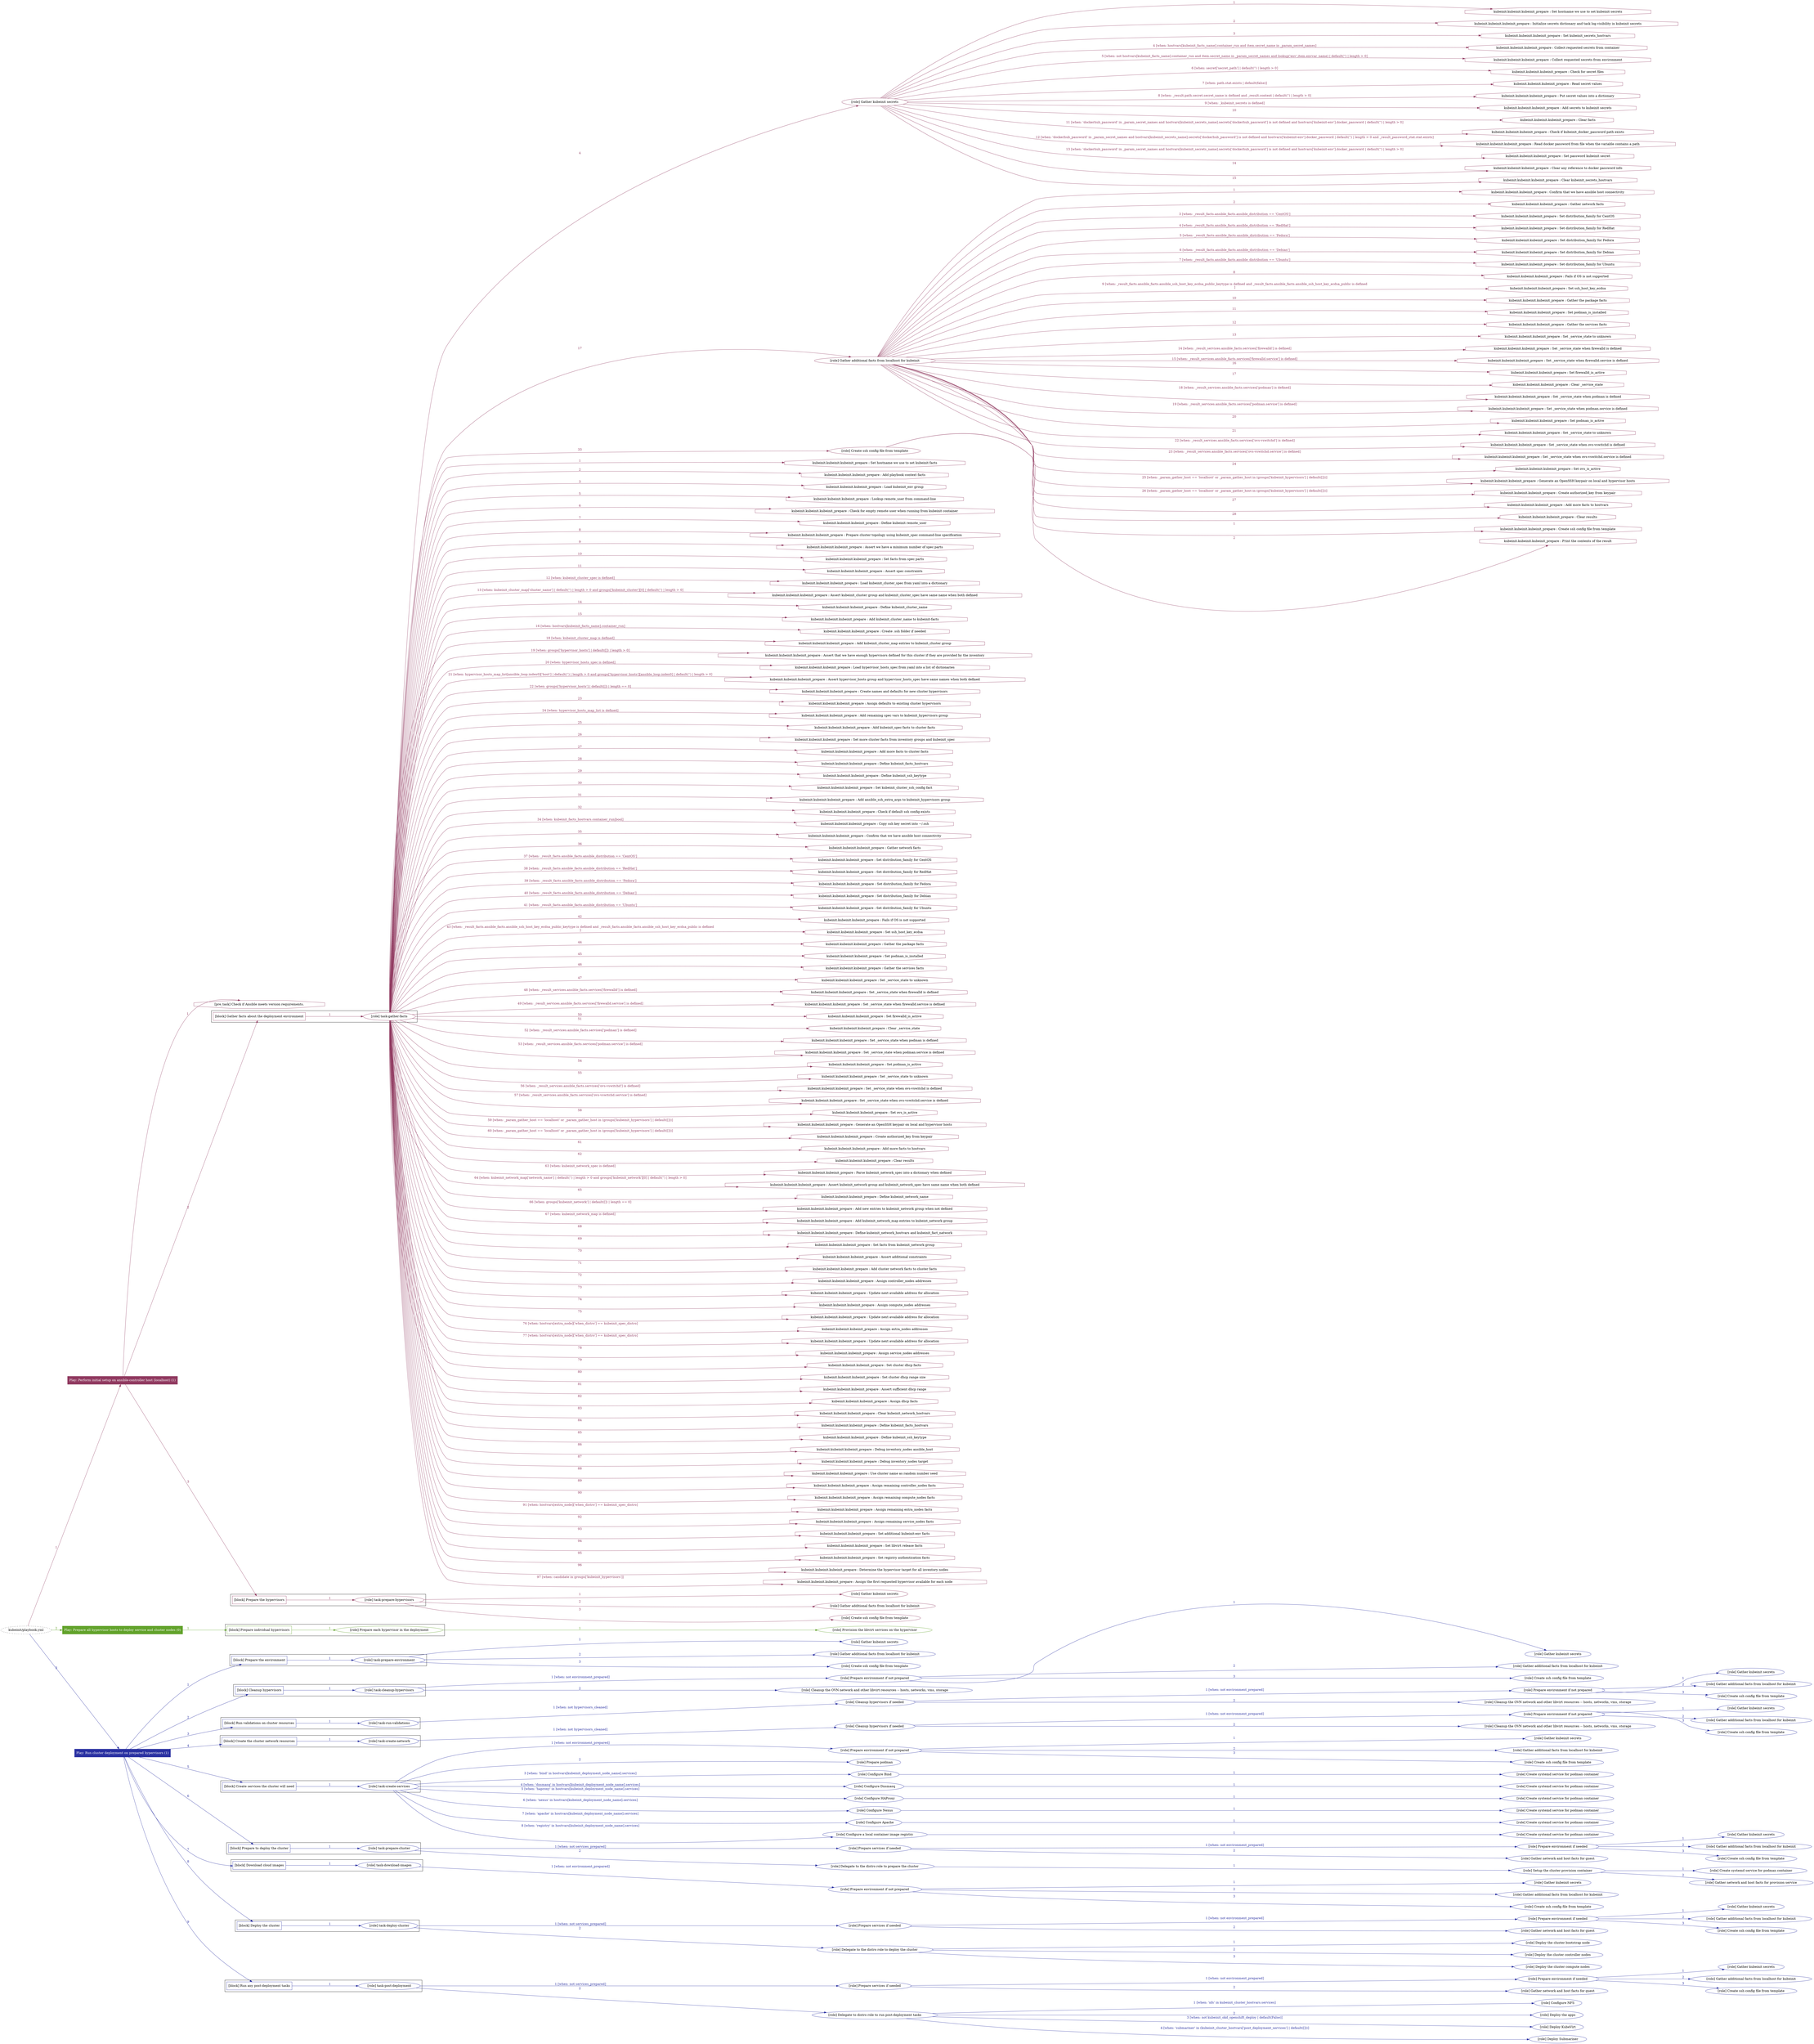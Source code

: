 digraph {
	graph [concentrate=true ordering=in rankdir=LR ratio=fill]
	edge [esep=5 sep=10]
	"kubeinit/playbook.yml" [URL="/home/runner/work/kubeinit/kubeinit/kubeinit/playbook.yml" id=playbook_86df8812 style=dotted]
	play_6207dc73 [label="Play: Perform initial setup on ansible-controller host (localhost) (1)" URL="/home/runner/work/kubeinit/kubeinit/kubeinit/playbook.yml" color="#913b61" fontcolor="#ffffff" id=play_6207dc73 shape=box style=filled tooltip=localhost]
	"kubeinit/playbook.yml" -> play_6207dc73 [label="1 " color="#913b61" fontcolor="#913b61" id=edge_efc001a0 labeltooltip="1 " tooltip="1 "]
	subgraph "Gather kubeinit secrets" {
		role_dd2ce296 [label="[role] Gather kubeinit secrets" URL="/home/runner/.ansible/collections/ansible_collections/kubeinit/kubeinit/roles/kubeinit_prepare/tasks/gather_kubeinit_facts.yml" color="#913b61" id=role_dd2ce296 tooltip="Gather kubeinit secrets"]
		task_d4f70bbc [label="kubeinit.kubeinit.kubeinit_prepare : Set hostname we use to set kubeinit secrets" URL="/home/runner/.ansible/collections/ansible_collections/kubeinit/kubeinit/roles/kubeinit_prepare/tasks/gather_kubeinit_secrets.yml" color="#913b61" id=task_d4f70bbc shape=octagon tooltip="kubeinit.kubeinit.kubeinit_prepare : Set hostname we use to set kubeinit secrets"]
		role_dd2ce296 -> task_d4f70bbc [label="1 " color="#913b61" fontcolor="#913b61" id=edge_8ce82ec0 labeltooltip="1 " tooltip="1 "]
		task_312468b1 [label="kubeinit.kubeinit.kubeinit_prepare : Initialize secrets dictionary and task log visibility in kubeinit secrets" URL="/home/runner/.ansible/collections/ansible_collections/kubeinit/kubeinit/roles/kubeinit_prepare/tasks/gather_kubeinit_secrets.yml" color="#913b61" id=task_312468b1 shape=octagon tooltip="kubeinit.kubeinit.kubeinit_prepare : Initialize secrets dictionary and task log visibility in kubeinit secrets"]
		role_dd2ce296 -> task_312468b1 [label="2 " color="#913b61" fontcolor="#913b61" id=edge_2c653d21 labeltooltip="2 " tooltip="2 "]
		task_0a0f061c [label="kubeinit.kubeinit.kubeinit_prepare : Set kubeinit_secrets_hostvars" URL="/home/runner/.ansible/collections/ansible_collections/kubeinit/kubeinit/roles/kubeinit_prepare/tasks/gather_kubeinit_secrets.yml" color="#913b61" id=task_0a0f061c shape=octagon tooltip="kubeinit.kubeinit.kubeinit_prepare : Set kubeinit_secrets_hostvars"]
		role_dd2ce296 -> task_0a0f061c [label="3 " color="#913b61" fontcolor="#913b61" id=edge_95b02c4b labeltooltip="3 " tooltip="3 "]
		task_e665f952 [label="kubeinit.kubeinit.kubeinit_prepare : Collect requested secrets from container" URL="/home/runner/.ansible/collections/ansible_collections/kubeinit/kubeinit/roles/kubeinit_prepare/tasks/gather_kubeinit_secrets.yml" color="#913b61" id=task_e665f952 shape=octagon tooltip="kubeinit.kubeinit.kubeinit_prepare : Collect requested secrets from container"]
		role_dd2ce296 -> task_e665f952 [label="4 [when: hostvars[kubeinit_facts_name].container_run and item.secret_name in _param_secret_names]" color="#913b61" fontcolor="#913b61" id=edge_8bf1bee0 labeltooltip="4 [when: hostvars[kubeinit_facts_name].container_run and item.secret_name in _param_secret_names]" tooltip="4 [when: hostvars[kubeinit_facts_name].container_run and item.secret_name in _param_secret_names]"]
		task_492c882f [label="kubeinit.kubeinit.kubeinit_prepare : Collect requested secrets from environment" URL="/home/runner/.ansible/collections/ansible_collections/kubeinit/kubeinit/roles/kubeinit_prepare/tasks/gather_kubeinit_secrets.yml" color="#913b61" id=task_492c882f shape=octagon tooltip="kubeinit.kubeinit.kubeinit_prepare : Collect requested secrets from environment"]
		role_dd2ce296 -> task_492c882f [label="5 [when: not hostvars[kubeinit_facts_name].container_run and item.secret_name in _param_secret_names and lookup('env',item.envvar_name) | default('') | length > 0]" color="#913b61" fontcolor="#913b61" id=edge_290e20aa labeltooltip="5 [when: not hostvars[kubeinit_facts_name].container_run and item.secret_name in _param_secret_names and lookup('env',item.envvar_name) | default('') | length > 0]" tooltip="5 [when: not hostvars[kubeinit_facts_name].container_run and item.secret_name in _param_secret_names and lookup('env',item.envvar_name) | default('') | length > 0]"]
		task_69e6a751 [label="kubeinit.kubeinit.kubeinit_prepare : Check for secret files" URL="/home/runner/.ansible/collections/ansible_collections/kubeinit/kubeinit/roles/kubeinit_prepare/tasks/gather_kubeinit_secrets.yml" color="#913b61" id=task_69e6a751 shape=octagon tooltip="kubeinit.kubeinit.kubeinit_prepare : Check for secret files"]
		role_dd2ce296 -> task_69e6a751 [label="6 [when: secret['secret_path'] | default('') | length > 0]" color="#913b61" fontcolor="#913b61" id=edge_6b1996bc labeltooltip="6 [when: secret['secret_path'] | default('') | length > 0]" tooltip="6 [when: secret['secret_path'] | default('') | length > 0]"]
		task_ff16bf51 [label="kubeinit.kubeinit.kubeinit_prepare : Read secret values" URL="/home/runner/.ansible/collections/ansible_collections/kubeinit/kubeinit/roles/kubeinit_prepare/tasks/gather_kubeinit_secrets.yml" color="#913b61" id=task_ff16bf51 shape=octagon tooltip="kubeinit.kubeinit.kubeinit_prepare : Read secret values"]
		role_dd2ce296 -> task_ff16bf51 [label="7 [when: path.stat.exists | default(false)]" color="#913b61" fontcolor="#913b61" id=edge_d5cb8380 labeltooltip="7 [when: path.stat.exists | default(false)]" tooltip="7 [when: path.stat.exists | default(false)]"]
		task_609ac7ff [label="kubeinit.kubeinit.kubeinit_prepare : Put secret values into a dictionary" URL="/home/runner/.ansible/collections/ansible_collections/kubeinit/kubeinit/roles/kubeinit_prepare/tasks/gather_kubeinit_secrets.yml" color="#913b61" id=task_609ac7ff shape=octagon tooltip="kubeinit.kubeinit.kubeinit_prepare : Put secret values into a dictionary"]
		role_dd2ce296 -> task_609ac7ff [label="8 [when: _result.path.secret.secret_name is defined and _result.content | default('') | length > 0]" color="#913b61" fontcolor="#913b61" id=edge_a983a317 labeltooltip="8 [when: _result.path.secret.secret_name is defined and _result.content | default('') | length > 0]" tooltip="8 [when: _result.path.secret.secret_name is defined and _result.content | default('') | length > 0]"]
		task_ebd039bc [label="kubeinit.kubeinit.kubeinit_prepare : Add secrets to kubeinit secrets" URL="/home/runner/.ansible/collections/ansible_collections/kubeinit/kubeinit/roles/kubeinit_prepare/tasks/gather_kubeinit_secrets.yml" color="#913b61" id=task_ebd039bc shape=octagon tooltip="kubeinit.kubeinit.kubeinit_prepare : Add secrets to kubeinit secrets"]
		role_dd2ce296 -> task_ebd039bc [label="9 [when: _kubeinit_secrets is defined]" color="#913b61" fontcolor="#913b61" id=edge_fc99c4e6 labeltooltip="9 [when: _kubeinit_secrets is defined]" tooltip="9 [when: _kubeinit_secrets is defined]"]
		task_95c3b1ea [label="kubeinit.kubeinit.kubeinit_prepare : Clear facts" URL="/home/runner/.ansible/collections/ansible_collections/kubeinit/kubeinit/roles/kubeinit_prepare/tasks/gather_kubeinit_secrets.yml" color="#913b61" id=task_95c3b1ea shape=octagon tooltip="kubeinit.kubeinit.kubeinit_prepare : Clear facts"]
		role_dd2ce296 -> task_95c3b1ea [label="10 " color="#913b61" fontcolor="#913b61" id=edge_2b25ca75 labeltooltip="10 " tooltip="10 "]
		task_b4481984 [label="kubeinit.kubeinit.kubeinit_prepare : Check if kubeinit_docker_password path exists" URL="/home/runner/.ansible/collections/ansible_collections/kubeinit/kubeinit/roles/kubeinit_prepare/tasks/gather_kubeinit_secrets.yml" color="#913b61" id=task_b4481984 shape=octagon tooltip="kubeinit.kubeinit.kubeinit_prepare : Check if kubeinit_docker_password path exists"]
		role_dd2ce296 -> task_b4481984 [label="11 [when: 'dockerhub_password' in _param_secret_names and hostvars[kubeinit_secrets_name].secrets['dockerhub_password'] is not defined and hostvars['kubeinit-env'].docker_password | default('') | length > 0]" color="#913b61" fontcolor="#913b61" id=edge_a1d673f2 labeltooltip="11 [when: 'dockerhub_password' in _param_secret_names and hostvars[kubeinit_secrets_name].secrets['dockerhub_password'] is not defined and hostvars['kubeinit-env'].docker_password | default('') | length > 0]" tooltip="11 [when: 'dockerhub_password' in _param_secret_names and hostvars[kubeinit_secrets_name].secrets['dockerhub_password'] is not defined and hostvars['kubeinit-env'].docker_password | default('') | length > 0]"]
		task_73905fb2 [label="kubeinit.kubeinit.kubeinit_prepare : Read docker password from file when the variable contains a path" URL="/home/runner/.ansible/collections/ansible_collections/kubeinit/kubeinit/roles/kubeinit_prepare/tasks/gather_kubeinit_secrets.yml" color="#913b61" id=task_73905fb2 shape=octagon tooltip="kubeinit.kubeinit.kubeinit_prepare : Read docker password from file when the variable contains a path"]
		role_dd2ce296 -> task_73905fb2 [label="12 [when: 'dockerhub_password' in _param_secret_names and hostvars[kubeinit_secrets_name].secrets['dockerhub_password'] is not defined and hostvars['kubeinit-env'].docker_password | default('') | length > 0 and _result_password_stat.stat.exists]" color="#913b61" fontcolor="#913b61" id=edge_a6da57c7 labeltooltip="12 [when: 'dockerhub_password' in _param_secret_names and hostvars[kubeinit_secrets_name].secrets['dockerhub_password'] is not defined and hostvars['kubeinit-env'].docker_password | default('') | length > 0 and _result_password_stat.stat.exists]" tooltip="12 [when: 'dockerhub_password' in _param_secret_names and hostvars[kubeinit_secrets_name].secrets['dockerhub_password'] is not defined and hostvars['kubeinit-env'].docker_password | default('') | length > 0 and _result_password_stat.stat.exists]"]
		task_96e311e9 [label="kubeinit.kubeinit.kubeinit_prepare : Set password kubeinit secret" URL="/home/runner/.ansible/collections/ansible_collections/kubeinit/kubeinit/roles/kubeinit_prepare/tasks/gather_kubeinit_secrets.yml" color="#913b61" id=task_96e311e9 shape=octagon tooltip="kubeinit.kubeinit.kubeinit_prepare : Set password kubeinit secret"]
		role_dd2ce296 -> task_96e311e9 [label="13 [when: 'dockerhub_password' in _param_secret_names and hostvars[kubeinit_secrets_name].secrets['dockerhub_password'] is not defined and hostvars['kubeinit-env'].docker_password | default('') | length > 0]" color="#913b61" fontcolor="#913b61" id=edge_70a0f0a2 labeltooltip="13 [when: 'dockerhub_password' in _param_secret_names and hostvars[kubeinit_secrets_name].secrets['dockerhub_password'] is not defined and hostvars['kubeinit-env'].docker_password | default('') | length > 0]" tooltip="13 [when: 'dockerhub_password' in _param_secret_names and hostvars[kubeinit_secrets_name].secrets['dockerhub_password'] is not defined and hostvars['kubeinit-env'].docker_password | default('') | length > 0]"]
		task_9887aa11 [label="kubeinit.kubeinit.kubeinit_prepare : Clear any reference to docker password info" URL="/home/runner/.ansible/collections/ansible_collections/kubeinit/kubeinit/roles/kubeinit_prepare/tasks/gather_kubeinit_secrets.yml" color="#913b61" id=task_9887aa11 shape=octagon tooltip="kubeinit.kubeinit.kubeinit_prepare : Clear any reference to docker password info"]
		role_dd2ce296 -> task_9887aa11 [label="14 " color="#913b61" fontcolor="#913b61" id=edge_68b0ae79 labeltooltip="14 " tooltip="14 "]
		task_67a761e0 [label="kubeinit.kubeinit.kubeinit_prepare : Clear kubeinit_secrets_hostvars" URL="/home/runner/.ansible/collections/ansible_collections/kubeinit/kubeinit/roles/kubeinit_prepare/tasks/gather_kubeinit_secrets.yml" color="#913b61" id=task_67a761e0 shape=octagon tooltip="kubeinit.kubeinit.kubeinit_prepare : Clear kubeinit_secrets_hostvars"]
		role_dd2ce296 -> task_67a761e0 [label="15 " color="#913b61" fontcolor="#913b61" id=edge_8578812e labeltooltip="15 " tooltip="15 "]
	}
	subgraph "Gather additional facts from localhost for kubeinit" {
		role_d4da4ac2 [label="[role] Gather additional facts from localhost for kubeinit" URL="/home/runner/.ansible/collections/ansible_collections/kubeinit/kubeinit/roles/kubeinit_prepare/tasks/gather_kubeinit_facts.yml" color="#913b61" id=role_d4da4ac2 tooltip="Gather additional facts from localhost for kubeinit"]
		task_6b4aeaf3 [label="kubeinit.kubeinit.kubeinit_prepare : Confirm that we have ansible host connectivity" URL="/home/runner/.ansible/collections/ansible_collections/kubeinit/kubeinit/roles/kubeinit_prepare/tasks/gather_host_facts.yml" color="#913b61" id=task_6b4aeaf3 shape=octagon tooltip="kubeinit.kubeinit.kubeinit_prepare : Confirm that we have ansible host connectivity"]
		role_d4da4ac2 -> task_6b4aeaf3 [label="1 " color="#913b61" fontcolor="#913b61" id=edge_b076ea87 labeltooltip="1 " tooltip="1 "]
		task_96f3439b [label="kubeinit.kubeinit.kubeinit_prepare : Gather network facts" URL="/home/runner/.ansible/collections/ansible_collections/kubeinit/kubeinit/roles/kubeinit_prepare/tasks/gather_host_facts.yml" color="#913b61" id=task_96f3439b shape=octagon tooltip="kubeinit.kubeinit.kubeinit_prepare : Gather network facts"]
		role_d4da4ac2 -> task_96f3439b [label="2 " color="#913b61" fontcolor="#913b61" id=edge_8853d086 labeltooltip="2 " tooltip="2 "]
		task_7210e2d1 [label="kubeinit.kubeinit.kubeinit_prepare : Set distribution_family for CentOS" URL="/home/runner/.ansible/collections/ansible_collections/kubeinit/kubeinit/roles/kubeinit_prepare/tasks/gather_host_facts.yml" color="#913b61" id=task_7210e2d1 shape=octagon tooltip="kubeinit.kubeinit.kubeinit_prepare : Set distribution_family for CentOS"]
		role_d4da4ac2 -> task_7210e2d1 [label="3 [when: _result_facts.ansible_facts.ansible_distribution == 'CentOS']" color="#913b61" fontcolor="#913b61" id=edge_d64dec60 labeltooltip="3 [when: _result_facts.ansible_facts.ansible_distribution == 'CentOS']" tooltip="3 [when: _result_facts.ansible_facts.ansible_distribution == 'CentOS']"]
		task_a1e6e6de [label="kubeinit.kubeinit.kubeinit_prepare : Set distribution_family for RedHat" URL="/home/runner/.ansible/collections/ansible_collections/kubeinit/kubeinit/roles/kubeinit_prepare/tasks/gather_host_facts.yml" color="#913b61" id=task_a1e6e6de shape=octagon tooltip="kubeinit.kubeinit.kubeinit_prepare : Set distribution_family for RedHat"]
		role_d4da4ac2 -> task_a1e6e6de [label="4 [when: _result_facts.ansible_facts.ansible_distribution == 'RedHat']" color="#913b61" fontcolor="#913b61" id=edge_a82de0b2 labeltooltip="4 [when: _result_facts.ansible_facts.ansible_distribution == 'RedHat']" tooltip="4 [when: _result_facts.ansible_facts.ansible_distribution == 'RedHat']"]
		task_75f4076b [label="kubeinit.kubeinit.kubeinit_prepare : Set distribution_family for Fedora" URL="/home/runner/.ansible/collections/ansible_collections/kubeinit/kubeinit/roles/kubeinit_prepare/tasks/gather_host_facts.yml" color="#913b61" id=task_75f4076b shape=octagon tooltip="kubeinit.kubeinit.kubeinit_prepare : Set distribution_family for Fedora"]
		role_d4da4ac2 -> task_75f4076b [label="5 [when: _result_facts.ansible_facts.ansible_distribution == 'Fedora']" color="#913b61" fontcolor="#913b61" id=edge_7af4f326 labeltooltip="5 [when: _result_facts.ansible_facts.ansible_distribution == 'Fedora']" tooltip="5 [when: _result_facts.ansible_facts.ansible_distribution == 'Fedora']"]
		task_226d7c6b [label="kubeinit.kubeinit.kubeinit_prepare : Set distribution_family for Debian" URL="/home/runner/.ansible/collections/ansible_collections/kubeinit/kubeinit/roles/kubeinit_prepare/tasks/gather_host_facts.yml" color="#913b61" id=task_226d7c6b shape=octagon tooltip="kubeinit.kubeinit.kubeinit_prepare : Set distribution_family for Debian"]
		role_d4da4ac2 -> task_226d7c6b [label="6 [when: _result_facts.ansible_facts.ansible_distribution == 'Debian']" color="#913b61" fontcolor="#913b61" id=edge_9a8c0285 labeltooltip="6 [when: _result_facts.ansible_facts.ansible_distribution == 'Debian']" tooltip="6 [when: _result_facts.ansible_facts.ansible_distribution == 'Debian']"]
		task_6276b4e3 [label="kubeinit.kubeinit.kubeinit_prepare : Set distribution_family for Ubuntu" URL="/home/runner/.ansible/collections/ansible_collections/kubeinit/kubeinit/roles/kubeinit_prepare/tasks/gather_host_facts.yml" color="#913b61" id=task_6276b4e3 shape=octagon tooltip="kubeinit.kubeinit.kubeinit_prepare : Set distribution_family for Ubuntu"]
		role_d4da4ac2 -> task_6276b4e3 [label="7 [when: _result_facts.ansible_facts.ansible_distribution == 'Ubuntu']" color="#913b61" fontcolor="#913b61" id=edge_f60708ec labeltooltip="7 [when: _result_facts.ansible_facts.ansible_distribution == 'Ubuntu']" tooltip="7 [when: _result_facts.ansible_facts.ansible_distribution == 'Ubuntu']"]
		task_7c582636 [label="kubeinit.kubeinit.kubeinit_prepare : Fails if OS is not supported" URL="/home/runner/.ansible/collections/ansible_collections/kubeinit/kubeinit/roles/kubeinit_prepare/tasks/gather_host_facts.yml" color="#913b61" id=task_7c582636 shape=octagon tooltip="kubeinit.kubeinit.kubeinit_prepare : Fails if OS is not supported"]
		role_d4da4ac2 -> task_7c582636 [label="8 " color="#913b61" fontcolor="#913b61" id=edge_5fa17f18 labeltooltip="8 " tooltip="8 "]
		task_bddece23 [label="kubeinit.kubeinit.kubeinit_prepare : Set ssh_host_key_ecdsa" URL="/home/runner/.ansible/collections/ansible_collections/kubeinit/kubeinit/roles/kubeinit_prepare/tasks/gather_host_facts.yml" color="#913b61" id=task_bddece23 shape=octagon tooltip="kubeinit.kubeinit.kubeinit_prepare : Set ssh_host_key_ecdsa"]
		role_d4da4ac2 -> task_bddece23 [label="9 [when: _result_facts.ansible_facts.ansible_ssh_host_key_ecdsa_public_keytype is defined and _result_facts.ansible_facts.ansible_ssh_host_key_ecdsa_public is defined
]" color="#913b61" fontcolor="#913b61" id=edge_4222d43e labeltooltip="9 [when: _result_facts.ansible_facts.ansible_ssh_host_key_ecdsa_public_keytype is defined and _result_facts.ansible_facts.ansible_ssh_host_key_ecdsa_public is defined
]" tooltip="9 [when: _result_facts.ansible_facts.ansible_ssh_host_key_ecdsa_public_keytype is defined and _result_facts.ansible_facts.ansible_ssh_host_key_ecdsa_public is defined
]"]
		task_22f09563 [label="kubeinit.kubeinit.kubeinit_prepare : Gather the package facts" URL="/home/runner/.ansible/collections/ansible_collections/kubeinit/kubeinit/roles/kubeinit_prepare/tasks/gather_host_facts.yml" color="#913b61" id=task_22f09563 shape=octagon tooltip="kubeinit.kubeinit.kubeinit_prepare : Gather the package facts"]
		role_d4da4ac2 -> task_22f09563 [label="10 " color="#913b61" fontcolor="#913b61" id=edge_739a0ea1 labeltooltip="10 " tooltip="10 "]
		task_bac9f29f [label="kubeinit.kubeinit.kubeinit_prepare : Set podman_is_installed" URL="/home/runner/.ansible/collections/ansible_collections/kubeinit/kubeinit/roles/kubeinit_prepare/tasks/gather_host_facts.yml" color="#913b61" id=task_bac9f29f shape=octagon tooltip="kubeinit.kubeinit.kubeinit_prepare : Set podman_is_installed"]
		role_d4da4ac2 -> task_bac9f29f [label="11 " color="#913b61" fontcolor="#913b61" id=edge_2bc97ba4 labeltooltip="11 " tooltip="11 "]
		task_f78bba8d [label="kubeinit.kubeinit.kubeinit_prepare : Gather the services facts" URL="/home/runner/.ansible/collections/ansible_collections/kubeinit/kubeinit/roles/kubeinit_prepare/tasks/gather_host_facts.yml" color="#913b61" id=task_f78bba8d shape=octagon tooltip="kubeinit.kubeinit.kubeinit_prepare : Gather the services facts"]
		role_d4da4ac2 -> task_f78bba8d [label="12 " color="#913b61" fontcolor="#913b61" id=edge_5d6baa50 labeltooltip="12 " tooltip="12 "]
		task_3369dce0 [label="kubeinit.kubeinit.kubeinit_prepare : Set _service_state to unknown" URL="/home/runner/.ansible/collections/ansible_collections/kubeinit/kubeinit/roles/kubeinit_prepare/tasks/gather_host_facts.yml" color="#913b61" id=task_3369dce0 shape=octagon tooltip="kubeinit.kubeinit.kubeinit_prepare : Set _service_state to unknown"]
		role_d4da4ac2 -> task_3369dce0 [label="13 " color="#913b61" fontcolor="#913b61" id=edge_1fedff4f labeltooltip="13 " tooltip="13 "]
		task_b442d036 [label="kubeinit.kubeinit.kubeinit_prepare : Set _service_state when firewalld is defined" URL="/home/runner/.ansible/collections/ansible_collections/kubeinit/kubeinit/roles/kubeinit_prepare/tasks/gather_host_facts.yml" color="#913b61" id=task_b442d036 shape=octagon tooltip="kubeinit.kubeinit.kubeinit_prepare : Set _service_state when firewalld is defined"]
		role_d4da4ac2 -> task_b442d036 [label="14 [when: _result_services.ansible_facts.services['firewalld'] is defined]" color="#913b61" fontcolor="#913b61" id=edge_6f0a8a8e labeltooltip="14 [when: _result_services.ansible_facts.services['firewalld'] is defined]" tooltip="14 [when: _result_services.ansible_facts.services['firewalld'] is defined]"]
		task_6ac5ec6b [label="kubeinit.kubeinit.kubeinit_prepare : Set _service_state when firewalld.service is defined" URL="/home/runner/.ansible/collections/ansible_collections/kubeinit/kubeinit/roles/kubeinit_prepare/tasks/gather_host_facts.yml" color="#913b61" id=task_6ac5ec6b shape=octagon tooltip="kubeinit.kubeinit.kubeinit_prepare : Set _service_state when firewalld.service is defined"]
		role_d4da4ac2 -> task_6ac5ec6b [label="15 [when: _result_services.ansible_facts.services['firewalld.service'] is defined]" color="#913b61" fontcolor="#913b61" id=edge_827bc223 labeltooltip="15 [when: _result_services.ansible_facts.services['firewalld.service'] is defined]" tooltip="15 [when: _result_services.ansible_facts.services['firewalld.service'] is defined]"]
		task_52ea827c [label="kubeinit.kubeinit.kubeinit_prepare : Set firewalld_is_active" URL="/home/runner/.ansible/collections/ansible_collections/kubeinit/kubeinit/roles/kubeinit_prepare/tasks/gather_host_facts.yml" color="#913b61" id=task_52ea827c shape=octagon tooltip="kubeinit.kubeinit.kubeinit_prepare : Set firewalld_is_active"]
		role_d4da4ac2 -> task_52ea827c [label="16 " color="#913b61" fontcolor="#913b61" id=edge_b9a831ef labeltooltip="16 " tooltip="16 "]
		task_5ac07c78 [label="kubeinit.kubeinit.kubeinit_prepare : Clear _service_state" URL="/home/runner/.ansible/collections/ansible_collections/kubeinit/kubeinit/roles/kubeinit_prepare/tasks/gather_host_facts.yml" color="#913b61" id=task_5ac07c78 shape=octagon tooltip="kubeinit.kubeinit.kubeinit_prepare : Clear _service_state"]
		role_d4da4ac2 -> task_5ac07c78 [label="17 " color="#913b61" fontcolor="#913b61" id=edge_749ff3da labeltooltip="17 " tooltip="17 "]
		task_327a0a98 [label="kubeinit.kubeinit.kubeinit_prepare : Set _service_state when podman is defined" URL="/home/runner/.ansible/collections/ansible_collections/kubeinit/kubeinit/roles/kubeinit_prepare/tasks/gather_host_facts.yml" color="#913b61" id=task_327a0a98 shape=octagon tooltip="kubeinit.kubeinit.kubeinit_prepare : Set _service_state when podman is defined"]
		role_d4da4ac2 -> task_327a0a98 [label="18 [when: _result_services.ansible_facts.services['podman'] is defined]" color="#913b61" fontcolor="#913b61" id=edge_1d693a5b labeltooltip="18 [when: _result_services.ansible_facts.services['podman'] is defined]" tooltip="18 [when: _result_services.ansible_facts.services['podman'] is defined]"]
		task_4dadfc3f [label="kubeinit.kubeinit.kubeinit_prepare : Set _service_state when podman.service is defined" URL="/home/runner/.ansible/collections/ansible_collections/kubeinit/kubeinit/roles/kubeinit_prepare/tasks/gather_host_facts.yml" color="#913b61" id=task_4dadfc3f shape=octagon tooltip="kubeinit.kubeinit.kubeinit_prepare : Set _service_state when podman.service is defined"]
		role_d4da4ac2 -> task_4dadfc3f [label="19 [when: _result_services.ansible_facts.services['podman.service'] is defined]" color="#913b61" fontcolor="#913b61" id=edge_e104375c labeltooltip="19 [when: _result_services.ansible_facts.services['podman.service'] is defined]" tooltip="19 [when: _result_services.ansible_facts.services['podman.service'] is defined]"]
		task_f5cef202 [label="kubeinit.kubeinit.kubeinit_prepare : Set podman_is_active" URL="/home/runner/.ansible/collections/ansible_collections/kubeinit/kubeinit/roles/kubeinit_prepare/tasks/gather_host_facts.yml" color="#913b61" id=task_f5cef202 shape=octagon tooltip="kubeinit.kubeinit.kubeinit_prepare : Set podman_is_active"]
		role_d4da4ac2 -> task_f5cef202 [label="20 " color="#913b61" fontcolor="#913b61" id=edge_ec809bd1 labeltooltip="20 " tooltip="20 "]
		task_72fd3b2e [label="kubeinit.kubeinit.kubeinit_prepare : Set _service_state to unknown" URL="/home/runner/.ansible/collections/ansible_collections/kubeinit/kubeinit/roles/kubeinit_prepare/tasks/gather_host_facts.yml" color="#913b61" id=task_72fd3b2e shape=octagon tooltip="kubeinit.kubeinit.kubeinit_prepare : Set _service_state to unknown"]
		role_d4da4ac2 -> task_72fd3b2e [label="21 " color="#913b61" fontcolor="#913b61" id=edge_aa417e2c labeltooltip="21 " tooltip="21 "]
		task_c0bc0bce [label="kubeinit.kubeinit.kubeinit_prepare : Set _service_state when ovs-vswitchd is defined" URL="/home/runner/.ansible/collections/ansible_collections/kubeinit/kubeinit/roles/kubeinit_prepare/tasks/gather_host_facts.yml" color="#913b61" id=task_c0bc0bce shape=octagon tooltip="kubeinit.kubeinit.kubeinit_prepare : Set _service_state when ovs-vswitchd is defined"]
		role_d4da4ac2 -> task_c0bc0bce [label="22 [when: _result_services.ansible_facts.services['ovs-vswitchd'] is defined]" color="#913b61" fontcolor="#913b61" id=edge_b0e42c19 labeltooltip="22 [when: _result_services.ansible_facts.services['ovs-vswitchd'] is defined]" tooltip="22 [when: _result_services.ansible_facts.services['ovs-vswitchd'] is defined]"]
		task_3d1cb340 [label="kubeinit.kubeinit.kubeinit_prepare : Set _service_state when ovs-vswitchd.service is defined" URL="/home/runner/.ansible/collections/ansible_collections/kubeinit/kubeinit/roles/kubeinit_prepare/tasks/gather_host_facts.yml" color="#913b61" id=task_3d1cb340 shape=octagon tooltip="kubeinit.kubeinit.kubeinit_prepare : Set _service_state when ovs-vswitchd.service is defined"]
		role_d4da4ac2 -> task_3d1cb340 [label="23 [when: _result_services.ansible_facts.services['ovs-vswitchd.service'] is defined]" color="#913b61" fontcolor="#913b61" id=edge_b5dc7272 labeltooltip="23 [when: _result_services.ansible_facts.services['ovs-vswitchd.service'] is defined]" tooltip="23 [when: _result_services.ansible_facts.services['ovs-vswitchd.service'] is defined]"]
		task_ce7ed0ce [label="kubeinit.kubeinit.kubeinit_prepare : Set ovs_is_active" URL="/home/runner/.ansible/collections/ansible_collections/kubeinit/kubeinit/roles/kubeinit_prepare/tasks/gather_host_facts.yml" color="#913b61" id=task_ce7ed0ce shape=octagon tooltip="kubeinit.kubeinit.kubeinit_prepare : Set ovs_is_active"]
		role_d4da4ac2 -> task_ce7ed0ce [label="24 " color="#913b61" fontcolor="#913b61" id=edge_61541fa6 labeltooltip="24 " tooltip="24 "]
		task_eec655f3 [label="kubeinit.kubeinit.kubeinit_prepare : Generate an OpenSSH keypair on local and hypervisor hosts" URL="/home/runner/.ansible/collections/ansible_collections/kubeinit/kubeinit/roles/kubeinit_prepare/tasks/gather_host_facts.yml" color="#913b61" id=task_eec655f3 shape=octagon tooltip="kubeinit.kubeinit.kubeinit_prepare : Generate an OpenSSH keypair on local and hypervisor hosts"]
		role_d4da4ac2 -> task_eec655f3 [label="25 [when: _param_gather_host == 'localhost' or _param_gather_host in (groups['kubeinit_hypervisors'] | default([]))]" color="#913b61" fontcolor="#913b61" id=edge_e770b32b labeltooltip="25 [when: _param_gather_host == 'localhost' or _param_gather_host in (groups['kubeinit_hypervisors'] | default([]))]" tooltip="25 [when: _param_gather_host == 'localhost' or _param_gather_host in (groups['kubeinit_hypervisors'] | default([]))]"]
		task_f49fccc8 [label="kubeinit.kubeinit.kubeinit_prepare : Create authorized_key from keypair" URL="/home/runner/.ansible/collections/ansible_collections/kubeinit/kubeinit/roles/kubeinit_prepare/tasks/gather_host_facts.yml" color="#913b61" id=task_f49fccc8 shape=octagon tooltip="kubeinit.kubeinit.kubeinit_prepare : Create authorized_key from keypair"]
		role_d4da4ac2 -> task_f49fccc8 [label="26 [when: _param_gather_host == 'localhost' or _param_gather_host in (groups['kubeinit_hypervisors'] | default([]))]" color="#913b61" fontcolor="#913b61" id=edge_fbaa0852 labeltooltip="26 [when: _param_gather_host == 'localhost' or _param_gather_host in (groups['kubeinit_hypervisors'] | default([]))]" tooltip="26 [when: _param_gather_host == 'localhost' or _param_gather_host in (groups['kubeinit_hypervisors'] | default([]))]"]
		task_53c1eb58 [label="kubeinit.kubeinit.kubeinit_prepare : Add more facts to hostvars" URL="/home/runner/.ansible/collections/ansible_collections/kubeinit/kubeinit/roles/kubeinit_prepare/tasks/gather_host_facts.yml" color="#913b61" id=task_53c1eb58 shape=octagon tooltip="kubeinit.kubeinit.kubeinit_prepare : Add more facts to hostvars"]
		role_d4da4ac2 -> task_53c1eb58 [label="27 " color="#913b61" fontcolor="#913b61" id=edge_eb16857a labeltooltip="27 " tooltip="27 "]
		task_61661305 [label="kubeinit.kubeinit.kubeinit_prepare : Clear results" URL="/home/runner/.ansible/collections/ansible_collections/kubeinit/kubeinit/roles/kubeinit_prepare/tasks/gather_host_facts.yml" color="#913b61" id=task_61661305 shape=octagon tooltip="kubeinit.kubeinit.kubeinit_prepare : Clear results"]
		role_d4da4ac2 -> task_61661305 [label="28 " color="#913b61" fontcolor="#913b61" id=edge_b885f20f labeltooltip="28 " tooltip="28 "]
	}
	subgraph "Create ssh config file from template" {
		role_4da2777f [label="[role] Create ssh config file from template" URL="/home/runner/.ansible/collections/ansible_collections/kubeinit/kubeinit/roles/kubeinit_prepare/tasks/gather_kubeinit_facts.yml" color="#913b61" id=role_4da2777f tooltip="Create ssh config file from template"]
		task_bb64078d [label="kubeinit.kubeinit.kubeinit_prepare : Create ssh config file from template" URL="/home/runner/.ansible/collections/ansible_collections/kubeinit/kubeinit/roles/kubeinit_prepare/tasks/create_host_ssh_config.yml" color="#913b61" id=task_bb64078d shape=octagon tooltip="kubeinit.kubeinit.kubeinit_prepare : Create ssh config file from template"]
		role_4da2777f -> task_bb64078d [label="1 " color="#913b61" fontcolor="#913b61" id=edge_795d99b9 labeltooltip="1 " tooltip="1 "]
		task_e5282ee8 [label="kubeinit.kubeinit.kubeinit_prepare : Print the contents of the result" URL="/home/runner/.ansible/collections/ansible_collections/kubeinit/kubeinit/roles/kubeinit_prepare/tasks/create_host_ssh_config.yml" color="#913b61" id=task_e5282ee8 shape=octagon tooltip="kubeinit.kubeinit.kubeinit_prepare : Print the contents of the result"]
		role_4da2777f -> task_e5282ee8 [label="2 " color="#913b61" fontcolor="#913b61" id=edge_3fecff8e labeltooltip="2 " tooltip="2 "]
	}
	subgraph "task-gather-facts" {
		role_878596d9 [label="[role] task-gather-facts" URL="/home/runner/work/kubeinit/kubeinit/kubeinit/playbook.yml" color="#913b61" id=role_878596d9 tooltip="task-gather-facts"]
		task_fdf07066 [label="kubeinit.kubeinit.kubeinit_prepare : Set hostname we use to set kubeinit facts" URL="/home/runner/.ansible/collections/ansible_collections/kubeinit/kubeinit/roles/kubeinit_prepare/tasks/gather_kubeinit_facts.yml" color="#913b61" id=task_fdf07066 shape=octagon tooltip="kubeinit.kubeinit.kubeinit_prepare : Set hostname we use to set kubeinit facts"]
		role_878596d9 -> task_fdf07066 [label="1 " color="#913b61" fontcolor="#913b61" id=edge_ad7e0322 labeltooltip="1 " tooltip="1 "]
		task_07b42c4e [label="kubeinit.kubeinit.kubeinit_prepare : Add playbook context facts" URL="/home/runner/.ansible/collections/ansible_collections/kubeinit/kubeinit/roles/kubeinit_prepare/tasks/gather_kubeinit_facts.yml" color="#913b61" id=task_07b42c4e shape=octagon tooltip="kubeinit.kubeinit.kubeinit_prepare : Add playbook context facts"]
		role_878596d9 -> task_07b42c4e [label="2 " color="#913b61" fontcolor="#913b61" id=edge_b2454028 labeltooltip="2 " tooltip="2 "]
		task_3e5ec91b [label="kubeinit.kubeinit.kubeinit_prepare : Load kubeinit_env group" URL="/home/runner/.ansible/collections/ansible_collections/kubeinit/kubeinit/roles/kubeinit_prepare/tasks/gather_kubeinit_facts.yml" color="#913b61" id=task_3e5ec91b shape=octagon tooltip="kubeinit.kubeinit.kubeinit_prepare : Load kubeinit_env group"]
		role_878596d9 -> task_3e5ec91b [label="3 " color="#913b61" fontcolor="#913b61" id=edge_948ca4dd labeltooltip="3 " tooltip="3 "]
		role_878596d9 -> role_dd2ce296 [label="4 " color="#913b61" fontcolor="#913b61" id=edge_78713bf2 labeltooltip="4 " tooltip="4 "]
		task_d6563a32 [label="kubeinit.kubeinit.kubeinit_prepare : Lookup remote_user from command-line" URL="/home/runner/.ansible/collections/ansible_collections/kubeinit/kubeinit/roles/kubeinit_prepare/tasks/gather_kubeinit_facts.yml" color="#913b61" id=task_d6563a32 shape=octagon tooltip="kubeinit.kubeinit.kubeinit_prepare : Lookup remote_user from command-line"]
		role_878596d9 -> task_d6563a32 [label="5 " color="#913b61" fontcolor="#913b61" id=edge_51f4df40 labeltooltip="5 " tooltip="5 "]
		task_bfbc6074 [label="kubeinit.kubeinit.kubeinit_prepare : Check for empty remote user when running from kubeinit container" URL="/home/runner/.ansible/collections/ansible_collections/kubeinit/kubeinit/roles/kubeinit_prepare/tasks/gather_kubeinit_facts.yml" color="#913b61" id=task_bfbc6074 shape=octagon tooltip="kubeinit.kubeinit.kubeinit_prepare : Check for empty remote user when running from kubeinit container"]
		role_878596d9 -> task_bfbc6074 [label="6 " color="#913b61" fontcolor="#913b61" id=edge_ff7dbcdf labeltooltip="6 " tooltip="6 "]
		task_18bb84c4 [label="kubeinit.kubeinit.kubeinit_prepare : Define kubeinit remote_user" URL="/home/runner/.ansible/collections/ansible_collections/kubeinit/kubeinit/roles/kubeinit_prepare/tasks/gather_kubeinit_facts.yml" color="#913b61" id=task_18bb84c4 shape=octagon tooltip="kubeinit.kubeinit.kubeinit_prepare : Define kubeinit remote_user"]
		role_878596d9 -> task_18bb84c4 [label="7 " color="#913b61" fontcolor="#913b61" id=edge_07bca3a9 labeltooltip="7 " tooltip="7 "]
		task_e6c523ff [label="kubeinit.kubeinit.kubeinit_prepare : Prepare cluster topology using kubeinit_spec command-line specification" URL="/home/runner/.ansible/collections/ansible_collections/kubeinit/kubeinit/roles/kubeinit_prepare/tasks/gather_kubeinit_facts.yml" color="#913b61" id=task_e6c523ff shape=octagon tooltip="kubeinit.kubeinit.kubeinit_prepare : Prepare cluster topology using kubeinit_spec command-line specification"]
		role_878596d9 -> task_e6c523ff [label="8 " color="#913b61" fontcolor="#913b61" id=edge_31cb1c60 labeltooltip="8 " tooltip="8 "]
		task_22a6b955 [label="kubeinit.kubeinit.kubeinit_prepare : Assert we have a minimum number of spec parts" URL="/home/runner/.ansible/collections/ansible_collections/kubeinit/kubeinit/roles/kubeinit_prepare/tasks/gather_kubeinit_facts.yml" color="#913b61" id=task_22a6b955 shape=octagon tooltip="kubeinit.kubeinit.kubeinit_prepare : Assert we have a minimum number of spec parts"]
		role_878596d9 -> task_22a6b955 [label="9 " color="#913b61" fontcolor="#913b61" id=edge_ddf8358e labeltooltip="9 " tooltip="9 "]
		task_cd5eadb9 [label="kubeinit.kubeinit.kubeinit_prepare : Set facts from spec parts" URL="/home/runner/.ansible/collections/ansible_collections/kubeinit/kubeinit/roles/kubeinit_prepare/tasks/gather_kubeinit_facts.yml" color="#913b61" id=task_cd5eadb9 shape=octagon tooltip="kubeinit.kubeinit.kubeinit_prepare : Set facts from spec parts"]
		role_878596d9 -> task_cd5eadb9 [label="10 " color="#913b61" fontcolor="#913b61" id=edge_4612ea67 labeltooltip="10 " tooltip="10 "]
		task_c4d71b1f [label="kubeinit.kubeinit.kubeinit_prepare : Assert spec constraints" URL="/home/runner/.ansible/collections/ansible_collections/kubeinit/kubeinit/roles/kubeinit_prepare/tasks/gather_kubeinit_facts.yml" color="#913b61" id=task_c4d71b1f shape=octagon tooltip="kubeinit.kubeinit.kubeinit_prepare : Assert spec constraints"]
		role_878596d9 -> task_c4d71b1f [label="11 " color="#913b61" fontcolor="#913b61" id=edge_3f2cf47b labeltooltip="11 " tooltip="11 "]
		task_2c02885c [label="kubeinit.kubeinit.kubeinit_prepare : Load kubeinit_cluster_spec from yaml into a dictionary" URL="/home/runner/.ansible/collections/ansible_collections/kubeinit/kubeinit/roles/kubeinit_prepare/tasks/gather_kubeinit_facts.yml" color="#913b61" id=task_2c02885c shape=octagon tooltip="kubeinit.kubeinit.kubeinit_prepare : Load kubeinit_cluster_spec from yaml into a dictionary"]
		role_878596d9 -> task_2c02885c [label="12 [when: kubeinit_cluster_spec is defined]" color="#913b61" fontcolor="#913b61" id=edge_c1abcea2 labeltooltip="12 [when: kubeinit_cluster_spec is defined]" tooltip="12 [when: kubeinit_cluster_spec is defined]"]
		task_27f20e39 [label="kubeinit.kubeinit.kubeinit_prepare : Assert kubeinit_cluster group and kubeinit_cluster_spec have same name when both defined" URL="/home/runner/.ansible/collections/ansible_collections/kubeinit/kubeinit/roles/kubeinit_prepare/tasks/gather_kubeinit_facts.yml" color="#913b61" id=task_27f20e39 shape=octagon tooltip="kubeinit.kubeinit.kubeinit_prepare : Assert kubeinit_cluster group and kubeinit_cluster_spec have same name when both defined"]
		role_878596d9 -> task_27f20e39 [label="13 [when: kubeinit_cluster_map['cluster_name'] | default('') | length > 0 and groups['kubeinit_cluster'][0] | default('') | length > 0]" color="#913b61" fontcolor="#913b61" id=edge_b7dda425 labeltooltip="13 [when: kubeinit_cluster_map['cluster_name'] | default('') | length > 0 and groups['kubeinit_cluster'][0] | default('') | length > 0]" tooltip="13 [when: kubeinit_cluster_map['cluster_name'] | default('') | length > 0 and groups['kubeinit_cluster'][0] | default('') | length > 0]"]
		task_7783f866 [label="kubeinit.kubeinit.kubeinit_prepare : Define kubeinit_cluster_name" URL="/home/runner/.ansible/collections/ansible_collections/kubeinit/kubeinit/roles/kubeinit_prepare/tasks/gather_kubeinit_facts.yml" color="#913b61" id=task_7783f866 shape=octagon tooltip="kubeinit.kubeinit.kubeinit_prepare : Define kubeinit_cluster_name"]
		role_878596d9 -> task_7783f866 [label="14 " color="#913b61" fontcolor="#913b61" id=edge_eb955443 labeltooltip="14 " tooltip="14 "]
		task_b7f11a96 [label="kubeinit.kubeinit.kubeinit_prepare : Add kubeinit_cluster_name to kubeinit-facts" URL="/home/runner/.ansible/collections/ansible_collections/kubeinit/kubeinit/roles/kubeinit_prepare/tasks/gather_kubeinit_facts.yml" color="#913b61" id=task_b7f11a96 shape=octagon tooltip="kubeinit.kubeinit.kubeinit_prepare : Add kubeinit_cluster_name to kubeinit-facts"]
		role_878596d9 -> task_b7f11a96 [label="15 " color="#913b61" fontcolor="#913b61" id=edge_9805a698 labeltooltip="15 " tooltip="15 "]
		task_17ab701a [label="kubeinit.kubeinit.kubeinit_prepare : Create .ssh folder if needed" URL="/home/runner/.ansible/collections/ansible_collections/kubeinit/kubeinit/roles/kubeinit_prepare/tasks/gather_kubeinit_facts.yml" color="#913b61" id=task_17ab701a shape=octagon tooltip="kubeinit.kubeinit.kubeinit_prepare : Create .ssh folder if needed"]
		role_878596d9 -> task_17ab701a [label="16 [when: hostvars[kubeinit_facts_name].container_run]" color="#913b61" fontcolor="#913b61" id=edge_99af3e59 labeltooltip="16 [when: hostvars[kubeinit_facts_name].container_run]" tooltip="16 [when: hostvars[kubeinit_facts_name].container_run]"]
		role_878596d9 -> role_d4da4ac2 [label="17 " color="#913b61" fontcolor="#913b61" id=edge_a87a9856 labeltooltip="17 " tooltip="17 "]
		task_ae266a68 [label="kubeinit.kubeinit.kubeinit_prepare : Add kubeinit_cluster_map entries to kubeinit_cluster group" URL="/home/runner/.ansible/collections/ansible_collections/kubeinit/kubeinit/roles/kubeinit_prepare/tasks/gather_kubeinit_facts.yml" color="#913b61" id=task_ae266a68 shape=octagon tooltip="kubeinit.kubeinit.kubeinit_prepare : Add kubeinit_cluster_map entries to kubeinit_cluster group"]
		role_878596d9 -> task_ae266a68 [label="18 [when: kubeinit_cluster_map is defined]" color="#913b61" fontcolor="#913b61" id=edge_bcd8f58d labeltooltip="18 [when: kubeinit_cluster_map is defined]" tooltip="18 [when: kubeinit_cluster_map is defined]"]
		task_97c5fa27 [label="kubeinit.kubeinit.kubeinit_prepare : Assert that we have enough hypervisors defined for this cluster if they are provided by the inventory" URL="/home/runner/.ansible/collections/ansible_collections/kubeinit/kubeinit/roles/kubeinit_prepare/tasks/gather_kubeinit_facts.yml" color="#913b61" id=task_97c5fa27 shape=octagon tooltip="kubeinit.kubeinit.kubeinit_prepare : Assert that we have enough hypervisors defined for this cluster if they are provided by the inventory"]
		role_878596d9 -> task_97c5fa27 [label="19 [when: groups['hypervisor_hosts'] | default([]) | length > 0]" color="#913b61" fontcolor="#913b61" id=edge_f1a9d292 labeltooltip="19 [when: groups['hypervisor_hosts'] | default([]) | length > 0]" tooltip="19 [when: groups['hypervisor_hosts'] | default([]) | length > 0]"]
		task_958eac2e [label="kubeinit.kubeinit.kubeinit_prepare : Load hypervisor_hosts_spec from yaml into a list of dictionaries" URL="/home/runner/.ansible/collections/ansible_collections/kubeinit/kubeinit/roles/kubeinit_prepare/tasks/gather_kubeinit_facts.yml" color="#913b61" id=task_958eac2e shape=octagon tooltip="kubeinit.kubeinit.kubeinit_prepare : Load hypervisor_hosts_spec from yaml into a list of dictionaries"]
		role_878596d9 -> task_958eac2e [label="20 [when: hypervisor_hosts_spec is defined]" color="#913b61" fontcolor="#913b61" id=edge_e70eda48 labeltooltip="20 [when: hypervisor_hosts_spec is defined]" tooltip="20 [when: hypervisor_hosts_spec is defined]"]
		task_f534ad51 [label="kubeinit.kubeinit.kubeinit_prepare : Assert hypervisor_hosts group and hypervisor_hosts_spec have same names when both defined" URL="/home/runner/.ansible/collections/ansible_collections/kubeinit/kubeinit/roles/kubeinit_prepare/tasks/gather_kubeinit_facts.yml" color="#913b61" id=task_f534ad51 shape=octagon tooltip="kubeinit.kubeinit.kubeinit_prepare : Assert hypervisor_hosts group and hypervisor_hosts_spec have same names when both defined"]
		role_878596d9 -> task_f534ad51 [label="21 [when: hypervisor_hosts_map_list[ansible_loop.index0]['host'] | default('') | length > 0 and groups['hypervisor_hosts'][ansible_loop.index0] | default('') | length > 0]" color="#913b61" fontcolor="#913b61" id=edge_92c185d3 labeltooltip="21 [when: hypervisor_hosts_map_list[ansible_loop.index0]['host'] | default('') | length > 0 and groups['hypervisor_hosts'][ansible_loop.index0] | default('') | length > 0]" tooltip="21 [when: hypervisor_hosts_map_list[ansible_loop.index0]['host'] | default('') | length > 0 and groups['hypervisor_hosts'][ansible_loop.index0] | default('') | length > 0]"]
		task_2d432c50 [label="kubeinit.kubeinit.kubeinit_prepare : Create names and defaults for new cluster hypervisors" URL="/home/runner/.ansible/collections/ansible_collections/kubeinit/kubeinit/roles/kubeinit_prepare/tasks/gather_kubeinit_facts.yml" color="#913b61" id=task_2d432c50 shape=octagon tooltip="kubeinit.kubeinit.kubeinit_prepare : Create names and defaults for new cluster hypervisors"]
		role_878596d9 -> task_2d432c50 [label="22 [when: groups['hypervisor_hosts'] | default([]) | length == 0]" color="#913b61" fontcolor="#913b61" id=edge_fbccd0b8 labeltooltip="22 [when: groups['hypervisor_hosts'] | default([]) | length == 0]" tooltip="22 [when: groups['hypervisor_hosts'] | default([]) | length == 0]"]
		task_73fe7dc5 [label="kubeinit.kubeinit.kubeinit_prepare : Assign defaults to existing cluster hypervisors" URL="/home/runner/.ansible/collections/ansible_collections/kubeinit/kubeinit/roles/kubeinit_prepare/tasks/gather_kubeinit_facts.yml" color="#913b61" id=task_73fe7dc5 shape=octagon tooltip="kubeinit.kubeinit.kubeinit_prepare : Assign defaults to existing cluster hypervisors"]
		role_878596d9 -> task_73fe7dc5 [label="23 " color="#913b61" fontcolor="#913b61" id=edge_7c70e424 labeltooltip="23 " tooltip="23 "]
		task_1538b3e5 [label="kubeinit.kubeinit.kubeinit_prepare : Add remaining spec vars to kubeinit_hypervisors group" URL="/home/runner/.ansible/collections/ansible_collections/kubeinit/kubeinit/roles/kubeinit_prepare/tasks/gather_kubeinit_facts.yml" color="#913b61" id=task_1538b3e5 shape=octagon tooltip="kubeinit.kubeinit.kubeinit_prepare : Add remaining spec vars to kubeinit_hypervisors group"]
		role_878596d9 -> task_1538b3e5 [label="24 [when: hypervisor_hosts_map_list is defined]" color="#913b61" fontcolor="#913b61" id=edge_e2ddf0d5 labeltooltip="24 [when: hypervisor_hosts_map_list is defined]" tooltip="24 [when: hypervisor_hosts_map_list is defined]"]
		task_0700940f [label="kubeinit.kubeinit.kubeinit_prepare : Add kubeinit_spec facts to cluster facts" URL="/home/runner/.ansible/collections/ansible_collections/kubeinit/kubeinit/roles/kubeinit_prepare/tasks/gather_kubeinit_facts.yml" color="#913b61" id=task_0700940f shape=octagon tooltip="kubeinit.kubeinit.kubeinit_prepare : Add kubeinit_spec facts to cluster facts"]
		role_878596d9 -> task_0700940f [label="25 " color="#913b61" fontcolor="#913b61" id=edge_87669ba3 labeltooltip="25 " tooltip="25 "]
		task_dc468549 [label="kubeinit.kubeinit.kubeinit_prepare : Set more cluster facts from inventory groups and kubeinit_spec" URL="/home/runner/.ansible/collections/ansible_collections/kubeinit/kubeinit/roles/kubeinit_prepare/tasks/gather_kubeinit_facts.yml" color="#913b61" id=task_dc468549 shape=octagon tooltip="kubeinit.kubeinit.kubeinit_prepare : Set more cluster facts from inventory groups and kubeinit_spec"]
		role_878596d9 -> task_dc468549 [label="26 " color="#913b61" fontcolor="#913b61" id=edge_c9feff38 labeltooltip="26 " tooltip="26 "]
		task_cba42a47 [label="kubeinit.kubeinit.kubeinit_prepare : Add more facts to cluster facts" URL="/home/runner/.ansible/collections/ansible_collections/kubeinit/kubeinit/roles/kubeinit_prepare/tasks/gather_kubeinit_facts.yml" color="#913b61" id=task_cba42a47 shape=octagon tooltip="kubeinit.kubeinit.kubeinit_prepare : Add more facts to cluster facts"]
		role_878596d9 -> task_cba42a47 [label="27 " color="#913b61" fontcolor="#913b61" id=edge_ba26a63a labeltooltip="27 " tooltip="27 "]
		task_23a79788 [label="kubeinit.kubeinit.kubeinit_prepare : Define kubeinit_facts_hostvars" URL="/home/runner/.ansible/collections/ansible_collections/kubeinit/kubeinit/roles/kubeinit_prepare/tasks/gather_kubeinit_facts.yml" color="#913b61" id=task_23a79788 shape=octagon tooltip="kubeinit.kubeinit.kubeinit_prepare : Define kubeinit_facts_hostvars"]
		role_878596d9 -> task_23a79788 [label="28 " color="#913b61" fontcolor="#913b61" id=edge_c3338eb5 labeltooltip="28 " tooltip="28 "]
		task_4d18d91e [label="kubeinit.kubeinit.kubeinit_prepare : Define kubeinit_ssh_keytype" URL="/home/runner/.ansible/collections/ansible_collections/kubeinit/kubeinit/roles/kubeinit_prepare/tasks/gather_kubeinit_facts.yml" color="#913b61" id=task_4d18d91e shape=octagon tooltip="kubeinit.kubeinit.kubeinit_prepare : Define kubeinit_ssh_keytype"]
		role_878596d9 -> task_4d18d91e [label="29 " color="#913b61" fontcolor="#913b61" id=edge_94a56de5 labeltooltip="29 " tooltip="29 "]
		task_ce0748ce [label="kubeinit.kubeinit.kubeinit_prepare : Set kubeinit_cluster_ssh_config fact" URL="/home/runner/.ansible/collections/ansible_collections/kubeinit/kubeinit/roles/kubeinit_prepare/tasks/gather_kubeinit_facts.yml" color="#913b61" id=task_ce0748ce shape=octagon tooltip="kubeinit.kubeinit.kubeinit_prepare : Set kubeinit_cluster_ssh_config fact"]
		role_878596d9 -> task_ce0748ce [label="30 " color="#913b61" fontcolor="#913b61" id=edge_c05ea76d labeltooltip="30 " tooltip="30 "]
		task_f8510b01 [label="kubeinit.kubeinit.kubeinit_prepare : Add ansible_ssh_extra_args to kubeinit_hypervisors group" URL="/home/runner/.ansible/collections/ansible_collections/kubeinit/kubeinit/roles/kubeinit_prepare/tasks/gather_kubeinit_facts.yml" color="#913b61" id=task_f8510b01 shape=octagon tooltip="kubeinit.kubeinit.kubeinit_prepare : Add ansible_ssh_extra_args to kubeinit_hypervisors group"]
		role_878596d9 -> task_f8510b01 [label="31 " color="#913b61" fontcolor="#913b61" id=edge_a265befa labeltooltip="31 " tooltip="31 "]
		task_a309578b [label="kubeinit.kubeinit.kubeinit_prepare : Check if default ssh config exists" URL="/home/runner/.ansible/collections/ansible_collections/kubeinit/kubeinit/roles/kubeinit_prepare/tasks/gather_kubeinit_facts.yml" color="#913b61" id=task_a309578b shape=octagon tooltip="kubeinit.kubeinit.kubeinit_prepare : Check if default ssh config exists"]
		role_878596d9 -> task_a309578b [label="32 " color="#913b61" fontcolor="#913b61" id=edge_f96a0795 labeltooltip="32 " tooltip="32 "]
		role_878596d9 -> role_4da2777f [label="33 " color="#913b61" fontcolor="#913b61" id=edge_a71c5e88 labeltooltip="33 " tooltip="33 "]
		task_f593c2a7 [label="kubeinit.kubeinit.kubeinit_prepare : Copy ssh key secret into ~/.ssh" URL="/home/runner/.ansible/collections/ansible_collections/kubeinit/kubeinit/roles/kubeinit_prepare/tasks/gather_kubeinit_facts.yml" color="#913b61" id=task_f593c2a7 shape=octagon tooltip="kubeinit.kubeinit.kubeinit_prepare : Copy ssh key secret into ~/.ssh"]
		role_878596d9 -> task_f593c2a7 [label="34 [when: kubeinit_facts_hostvars.container_run|bool]" color="#913b61" fontcolor="#913b61" id=edge_68f8cfd8 labeltooltip="34 [when: kubeinit_facts_hostvars.container_run|bool]" tooltip="34 [when: kubeinit_facts_hostvars.container_run|bool]"]
		task_95afb681 [label="kubeinit.kubeinit.kubeinit_prepare : Confirm that we have ansible host connectivity" URL="/home/runner/.ansible/collections/ansible_collections/kubeinit/kubeinit/roles/kubeinit_prepare/tasks/gather_host_facts.yml" color="#913b61" id=task_95afb681 shape=octagon tooltip="kubeinit.kubeinit.kubeinit_prepare : Confirm that we have ansible host connectivity"]
		role_878596d9 -> task_95afb681 [label="35 " color="#913b61" fontcolor="#913b61" id=edge_48013577 labeltooltip="35 " tooltip="35 "]
		task_ab52eed5 [label="kubeinit.kubeinit.kubeinit_prepare : Gather network facts" URL="/home/runner/.ansible/collections/ansible_collections/kubeinit/kubeinit/roles/kubeinit_prepare/tasks/gather_host_facts.yml" color="#913b61" id=task_ab52eed5 shape=octagon tooltip="kubeinit.kubeinit.kubeinit_prepare : Gather network facts"]
		role_878596d9 -> task_ab52eed5 [label="36 " color="#913b61" fontcolor="#913b61" id=edge_6473dd2b labeltooltip="36 " tooltip="36 "]
		task_d4fbf600 [label="kubeinit.kubeinit.kubeinit_prepare : Set distribution_family for CentOS" URL="/home/runner/.ansible/collections/ansible_collections/kubeinit/kubeinit/roles/kubeinit_prepare/tasks/gather_host_facts.yml" color="#913b61" id=task_d4fbf600 shape=octagon tooltip="kubeinit.kubeinit.kubeinit_prepare : Set distribution_family for CentOS"]
		role_878596d9 -> task_d4fbf600 [label="37 [when: _result_facts.ansible_facts.ansible_distribution == 'CentOS']" color="#913b61" fontcolor="#913b61" id=edge_5afa35f0 labeltooltip="37 [when: _result_facts.ansible_facts.ansible_distribution == 'CentOS']" tooltip="37 [when: _result_facts.ansible_facts.ansible_distribution == 'CentOS']"]
		task_b3dc3806 [label="kubeinit.kubeinit.kubeinit_prepare : Set distribution_family for RedHat" URL="/home/runner/.ansible/collections/ansible_collections/kubeinit/kubeinit/roles/kubeinit_prepare/tasks/gather_host_facts.yml" color="#913b61" id=task_b3dc3806 shape=octagon tooltip="kubeinit.kubeinit.kubeinit_prepare : Set distribution_family for RedHat"]
		role_878596d9 -> task_b3dc3806 [label="38 [when: _result_facts.ansible_facts.ansible_distribution == 'RedHat']" color="#913b61" fontcolor="#913b61" id=edge_37fa6239 labeltooltip="38 [when: _result_facts.ansible_facts.ansible_distribution == 'RedHat']" tooltip="38 [when: _result_facts.ansible_facts.ansible_distribution == 'RedHat']"]
		task_4f98fdb0 [label="kubeinit.kubeinit.kubeinit_prepare : Set distribution_family for Fedora" URL="/home/runner/.ansible/collections/ansible_collections/kubeinit/kubeinit/roles/kubeinit_prepare/tasks/gather_host_facts.yml" color="#913b61" id=task_4f98fdb0 shape=octagon tooltip="kubeinit.kubeinit.kubeinit_prepare : Set distribution_family for Fedora"]
		role_878596d9 -> task_4f98fdb0 [label="39 [when: _result_facts.ansible_facts.ansible_distribution == 'Fedora']" color="#913b61" fontcolor="#913b61" id=edge_37cf8a6d labeltooltip="39 [when: _result_facts.ansible_facts.ansible_distribution == 'Fedora']" tooltip="39 [when: _result_facts.ansible_facts.ansible_distribution == 'Fedora']"]
		task_2411ba29 [label="kubeinit.kubeinit.kubeinit_prepare : Set distribution_family for Debian" URL="/home/runner/.ansible/collections/ansible_collections/kubeinit/kubeinit/roles/kubeinit_prepare/tasks/gather_host_facts.yml" color="#913b61" id=task_2411ba29 shape=octagon tooltip="kubeinit.kubeinit.kubeinit_prepare : Set distribution_family for Debian"]
		role_878596d9 -> task_2411ba29 [label="40 [when: _result_facts.ansible_facts.ansible_distribution == 'Debian']" color="#913b61" fontcolor="#913b61" id=edge_a96f0b2a labeltooltip="40 [when: _result_facts.ansible_facts.ansible_distribution == 'Debian']" tooltip="40 [when: _result_facts.ansible_facts.ansible_distribution == 'Debian']"]
		task_888f9239 [label="kubeinit.kubeinit.kubeinit_prepare : Set distribution_family for Ubuntu" URL="/home/runner/.ansible/collections/ansible_collections/kubeinit/kubeinit/roles/kubeinit_prepare/tasks/gather_host_facts.yml" color="#913b61" id=task_888f9239 shape=octagon tooltip="kubeinit.kubeinit.kubeinit_prepare : Set distribution_family for Ubuntu"]
		role_878596d9 -> task_888f9239 [label="41 [when: _result_facts.ansible_facts.ansible_distribution == 'Ubuntu']" color="#913b61" fontcolor="#913b61" id=edge_d1a3b28c labeltooltip="41 [when: _result_facts.ansible_facts.ansible_distribution == 'Ubuntu']" tooltip="41 [when: _result_facts.ansible_facts.ansible_distribution == 'Ubuntu']"]
		task_66f052c0 [label="kubeinit.kubeinit.kubeinit_prepare : Fails if OS is not supported" URL="/home/runner/.ansible/collections/ansible_collections/kubeinit/kubeinit/roles/kubeinit_prepare/tasks/gather_host_facts.yml" color="#913b61" id=task_66f052c0 shape=octagon tooltip="kubeinit.kubeinit.kubeinit_prepare : Fails if OS is not supported"]
		role_878596d9 -> task_66f052c0 [label="42 " color="#913b61" fontcolor="#913b61" id=edge_8ea9f5c4 labeltooltip="42 " tooltip="42 "]
		task_5f7c6626 [label="kubeinit.kubeinit.kubeinit_prepare : Set ssh_host_key_ecdsa" URL="/home/runner/.ansible/collections/ansible_collections/kubeinit/kubeinit/roles/kubeinit_prepare/tasks/gather_host_facts.yml" color="#913b61" id=task_5f7c6626 shape=octagon tooltip="kubeinit.kubeinit.kubeinit_prepare : Set ssh_host_key_ecdsa"]
		role_878596d9 -> task_5f7c6626 [label="43 [when: _result_facts.ansible_facts.ansible_ssh_host_key_ecdsa_public_keytype is defined and _result_facts.ansible_facts.ansible_ssh_host_key_ecdsa_public is defined
]" color="#913b61" fontcolor="#913b61" id=edge_af3a6842 labeltooltip="43 [when: _result_facts.ansible_facts.ansible_ssh_host_key_ecdsa_public_keytype is defined and _result_facts.ansible_facts.ansible_ssh_host_key_ecdsa_public is defined
]" tooltip="43 [when: _result_facts.ansible_facts.ansible_ssh_host_key_ecdsa_public_keytype is defined and _result_facts.ansible_facts.ansible_ssh_host_key_ecdsa_public is defined
]"]
		task_3b853405 [label="kubeinit.kubeinit.kubeinit_prepare : Gather the package facts" URL="/home/runner/.ansible/collections/ansible_collections/kubeinit/kubeinit/roles/kubeinit_prepare/tasks/gather_host_facts.yml" color="#913b61" id=task_3b853405 shape=octagon tooltip="kubeinit.kubeinit.kubeinit_prepare : Gather the package facts"]
		role_878596d9 -> task_3b853405 [label="44 " color="#913b61" fontcolor="#913b61" id=edge_e6829608 labeltooltip="44 " tooltip="44 "]
		task_37c1bde8 [label="kubeinit.kubeinit.kubeinit_prepare : Set podman_is_installed" URL="/home/runner/.ansible/collections/ansible_collections/kubeinit/kubeinit/roles/kubeinit_prepare/tasks/gather_host_facts.yml" color="#913b61" id=task_37c1bde8 shape=octagon tooltip="kubeinit.kubeinit.kubeinit_prepare : Set podman_is_installed"]
		role_878596d9 -> task_37c1bde8 [label="45 " color="#913b61" fontcolor="#913b61" id=edge_8b1faefd labeltooltip="45 " tooltip="45 "]
		task_0642476e [label="kubeinit.kubeinit.kubeinit_prepare : Gather the services facts" URL="/home/runner/.ansible/collections/ansible_collections/kubeinit/kubeinit/roles/kubeinit_prepare/tasks/gather_host_facts.yml" color="#913b61" id=task_0642476e shape=octagon tooltip="kubeinit.kubeinit.kubeinit_prepare : Gather the services facts"]
		role_878596d9 -> task_0642476e [label="46 " color="#913b61" fontcolor="#913b61" id=edge_b06a4e48 labeltooltip="46 " tooltip="46 "]
		task_c668f61f [label="kubeinit.kubeinit.kubeinit_prepare : Set _service_state to unknown" URL="/home/runner/.ansible/collections/ansible_collections/kubeinit/kubeinit/roles/kubeinit_prepare/tasks/gather_host_facts.yml" color="#913b61" id=task_c668f61f shape=octagon tooltip="kubeinit.kubeinit.kubeinit_prepare : Set _service_state to unknown"]
		role_878596d9 -> task_c668f61f [label="47 " color="#913b61" fontcolor="#913b61" id=edge_a8744213 labeltooltip="47 " tooltip="47 "]
		task_49adea9e [label="kubeinit.kubeinit.kubeinit_prepare : Set _service_state when firewalld is defined" URL="/home/runner/.ansible/collections/ansible_collections/kubeinit/kubeinit/roles/kubeinit_prepare/tasks/gather_host_facts.yml" color="#913b61" id=task_49adea9e shape=octagon tooltip="kubeinit.kubeinit.kubeinit_prepare : Set _service_state when firewalld is defined"]
		role_878596d9 -> task_49adea9e [label="48 [when: _result_services.ansible_facts.services['firewalld'] is defined]" color="#913b61" fontcolor="#913b61" id=edge_e4d79bf9 labeltooltip="48 [when: _result_services.ansible_facts.services['firewalld'] is defined]" tooltip="48 [when: _result_services.ansible_facts.services['firewalld'] is defined]"]
		task_82f1fa49 [label="kubeinit.kubeinit.kubeinit_prepare : Set _service_state when firewalld.service is defined" URL="/home/runner/.ansible/collections/ansible_collections/kubeinit/kubeinit/roles/kubeinit_prepare/tasks/gather_host_facts.yml" color="#913b61" id=task_82f1fa49 shape=octagon tooltip="kubeinit.kubeinit.kubeinit_prepare : Set _service_state when firewalld.service is defined"]
		role_878596d9 -> task_82f1fa49 [label="49 [when: _result_services.ansible_facts.services['firewalld.service'] is defined]" color="#913b61" fontcolor="#913b61" id=edge_f1568816 labeltooltip="49 [when: _result_services.ansible_facts.services['firewalld.service'] is defined]" tooltip="49 [when: _result_services.ansible_facts.services['firewalld.service'] is defined]"]
		task_ff10d70a [label="kubeinit.kubeinit.kubeinit_prepare : Set firewalld_is_active" URL="/home/runner/.ansible/collections/ansible_collections/kubeinit/kubeinit/roles/kubeinit_prepare/tasks/gather_host_facts.yml" color="#913b61" id=task_ff10d70a shape=octagon tooltip="kubeinit.kubeinit.kubeinit_prepare : Set firewalld_is_active"]
		role_878596d9 -> task_ff10d70a [label="50 " color="#913b61" fontcolor="#913b61" id=edge_ff479202 labeltooltip="50 " tooltip="50 "]
		task_e9ecac63 [label="kubeinit.kubeinit.kubeinit_prepare : Clear _service_state" URL="/home/runner/.ansible/collections/ansible_collections/kubeinit/kubeinit/roles/kubeinit_prepare/tasks/gather_host_facts.yml" color="#913b61" id=task_e9ecac63 shape=octagon tooltip="kubeinit.kubeinit.kubeinit_prepare : Clear _service_state"]
		role_878596d9 -> task_e9ecac63 [label="51 " color="#913b61" fontcolor="#913b61" id=edge_7f9de475 labeltooltip="51 " tooltip="51 "]
		task_2697dcd4 [label="kubeinit.kubeinit.kubeinit_prepare : Set _service_state when podman is defined" URL="/home/runner/.ansible/collections/ansible_collections/kubeinit/kubeinit/roles/kubeinit_prepare/tasks/gather_host_facts.yml" color="#913b61" id=task_2697dcd4 shape=octagon tooltip="kubeinit.kubeinit.kubeinit_prepare : Set _service_state when podman is defined"]
		role_878596d9 -> task_2697dcd4 [label="52 [when: _result_services.ansible_facts.services['podman'] is defined]" color="#913b61" fontcolor="#913b61" id=edge_f5950ad9 labeltooltip="52 [when: _result_services.ansible_facts.services['podman'] is defined]" tooltip="52 [when: _result_services.ansible_facts.services['podman'] is defined]"]
		task_bd8fde3f [label="kubeinit.kubeinit.kubeinit_prepare : Set _service_state when podman.service is defined" URL="/home/runner/.ansible/collections/ansible_collections/kubeinit/kubeinit/roles/kubeinit_prepare/tasks/gather_host_facts.yml" color="#913b61" id=task_bd8fde3f shape=octagon tooltip="kubeinit.kubeinit.kubeinit_prepare : Set _service_state when podman.service is defined"]
		role_878596d9 -> task_bd8fde3f [label="53 [when: _result_services.ansible_facts.services['podman.service'] is defined]" color="#913b61" fontcolor="#913b61" id=edge_3cbc6642 labeltooltip="53 [when: _result_services.ansible_facts.services['podman.service'] is defined]" tooltip="53 [when: _result_services.ansible_facts.services['podman.service'] is defined]"]
		task_2424fe51 [label="kubeinit.kubeinit.kubeinit_prepare : Set podman_is_active" URL="/home/runner/.ansible/collections/ansible_collections/kubeinit/kubeinit/roles/kubeinit_prepare/tasks/gather_host_facts.yml" color="#913b61" id=task_2424fe51 shape=octagon tooltip="kubeinit.kubeinit.kubeinit_prepare : Set podman_is_active"]
		role_878596d9 -> task_2424fe51 [label="54 " color="#913b61" fontcolor="#913b61" id=edge_ccd8fa79 labeltooltip="54 " tooltip="54 "]
		task_50db4b1f [label="kubeinit.kubeinit.kubeinit_prepare : Set _service_state to unknown" URL="/home/runner/.ansible/collections/ansible_collections/kubeinit/kubeinit/roles/kubeinit_prepare/tasks/gather_host_facts.yml" color="#913b61" id=task_50db4b1f shape=octagon tooltip="kubeinit.kubeinit.kubeinit_prepare : Set _service_state to unknown"]
		role_878596d9 -> task_50db4b1f [label="55 " color="#913b61" fontcolor="#913b61" id=edge_dc837a8a labeltooltip="55 " tooltip="55 "]
		task_0bf5a08b [label="kubeinit.kubeinit.kubeinit_prepare : Set _service_state when ovs-vswitchd is defined" URL="/home/runner/.ansible/collections/ansible_collections/kubeinit/kubeinit/roles/kubeinit_prepare/tasks/gather_host_facts.yml" color="#913b61" id=task_0bf5a08b shape=octagon tooltip="kubeinit.kubeinit.kubeinit_prepare : Set _service_state when ovs-vswitchd is defined"]
		role_878596d9 -> task_0bf5a08b [label="56 [when: _result_services.ansible_facts.services['ovs-vswitchd'] is defined]" color="#913b61" fontcolor="#913b61" id=edge_4539cb90 labeltooltip="56 [when: _result_services.ansible_facts.services['ovs-vswitchd'] is defined]" tooltip="56 [when: _result_services.ansible_facts.services['ovs-vswitchd'] is defined]"]
		task_71788825 [label="kubeinit.kubeinit.kubeinit_prepare : Set _service_state when ovs-vswitchd.service is defined" URL="/home/runner/.ansible/collections/ansible_collections/kubeinit/kubeinit/roles/kubeinit_prepare/tasks/gather_host_facts.yml" color="#913b61" id=task_71788825 shape=octagon tooltip="kubeinit.kubeinit.kubeinit_prepare : Set _service_state when ovs-vswitchd.service is defined"]
		role_878596d9 -> task_71788825 [label="57 [when: _result_services.ansible_facts.services['ovs-vswitchd.service'] is defined]" color="#913b61" fontcolor="#913b61" id=edge_d8513564 labeltooltip="57 [when: _result_services.ansible_facts.services['ovs-vswitchd.service'] is defined]" tooltip="57 [when: _result_services.ansible_facts.services['ovs-vswitchd.service'] is defined]"]
		task_aad629ef [label="kubeinit.kubeinit.kubeinit_prepare : Set ovs_is_active" URL="/home/runner/.ansible/collections/ansible_collections/kubeinit/kubeinit/roles/kubeinit_prepare/tasks/gather_host_facts.yml" color="#913b61" id=task_aad629ef shape=octagon tooltip="kubeinit.kubeinit.kubeinit_prepare : Set ovs_is_active"]
		role_878596d9 -> task_aad629ef [label="58 " color="#913b61" fontcolor="#913b61" id=edge_904facd0 labeltooltip="58 " tooltip="58 "]
		task_ece86a10 [label="kubeinit.kubeinit.kubeinit_prepare : Generate an OpenSSH keypair on local and hypervisor hosts" URL="/home/runner/.ansible/collections/ansible_collections/kubeinit/kubeinit/roles/kubeinit_prepare/tasks/gather_host_facts.yml" color="#913b61" id=task_ece86a10 shape=octagon tooltip="kubeinit.kubeinit.kubeinit_prepare : Generate an OpenSSH keypair on local and hypervisor hosts"]
		role_878596d9 -> task_ece86a10 [label="59 [when: _param_gather_host == 'localhost' or _param_gather_host in (groups['kubeinit_hypervisors'] | default([]))]" color="#913b61" fontcolor="#913b61" id=edge_3548e13c labeltooltip="59 [when: _param_gather_host == 'localhost' or _param_gather_host in (groups['kubeinit_hypervisors'] | default([]))]" tooltip="59 [when: _param_gather_host == 'localhost' or _param_gather_host in (groups['kubeinit_hypervisors'] | default([]))]"]
		task_5c631775 [label="kubeinit.kubeinit.kubeinit_prepare : Create authorized_key from keypair" URL="/home/runner/.ansible/collections/ansible_collections/kubeinit/kubeinit/roles/kubeinit_prepare/tasks/gather_host_facts.yml" color="#913b61" id=task_5c631775 shape=octagon tooltip="kubeinit.kubeinit.kubeinit_prepare : Create authorized_key from keypair"]
		role_878596d9 -> task_5c631775 [label="60 [when: _param_gather_host == 'localhost' or _param_gather_host in (groups['kubeinit_hypervisors'] | default([]))]" color="#913b61" fontcolor="#913b61" id=edge_0874fb79 labeltooltip="60 [when: _param_gather_host == 'localhost' or _param_gather_host in (groups['kubeinit_hypervisors'] | default([]))]" tooltip="60 [when: _param_gather_host == 'localhost' or _param_gather_host in (groups['kubeinit_hypervisors'] | default([]))]"]
		task_236b7840 [label="kubeinit.kubeinit.kubeinit_prepare : Add more facts to hostvars" URL="/home/runner/.ansible/collections/ansible_collections/kubeinit/kubeinit/roles/kubeinit_prepare/tasks/gather_host_facts.yml" color="#913b61" id=task_236b7840 shape=octagon tooltip="kubeinit.kubeinit.kubeinit_prepare : Add more facts to hostvars"]
		role_878596d9 -> task_236b7840 [label="61 " color="#913b61" fontcolor="#913b61" id=edge_ac00748d labeltooltip="61 " tooltip="61 "]
		task_1ed9d6bc [label="kubeinit.kubeinit.kubeinit_prepare : Clear results" URL="/home/runner/.ansible/collections/ansible_collections/kubeinit/kubeinit/roles/kubeinit_prepare/tasks/gather_host_facts.yml" color="#913b61" id=task_1ed9d6bc shape=octagon tooltip="kubeinit.kubeinit.kubeinit_prepare : Clear results"]
		role_878596d9 -> task_1ed9d6bc [label="62 " color="#913b61" fontcolor="#913b61" id=edge_ec43af3a labeltooltip="62 " tooltip="62 "]
		task_a88e809a [label="kubeinit.kubeinit.kubeinit_prepare : Parse kubeinit_network_spec into a dictionary when defined" URL="/home/runner/.ansible/collections/ansible_collections/kubeinit/kubeinit/roles/kubeinit_prepare/tasks/gather_kubeinit_facts.yml" color="#913b61" id=task_a88e809a shape=octagon tooltip="kubeinit.kubeinit.kubeinit_prepare : Parse kubeinit_network_spec into a dictionary when defined"]
		role_878596d9 -> task_a88e809a [label="63 [when: kubeinit_network_spec is defined]" color="#913b61" fontcolor="#913b61" id=edge_98227f6d labeltooltip="63 [when: kubeinit_network_spec is defined]" tooltip="63 [when: kubeinit_network_spec is defined]"]
		task_ab06c0c4 [label="kubeinit.kubeinit.kubeinit_prepare : Assert kubeinit_network group and kubeinit_network_spec have same name when both defined" URL="/home/runner/.ansible/collections/ansible_collections/kubeinit/kubeinit/roles/kubeinit_prepare/tasks/gather_kubeinit_facts.yml" color="#913b61" id=task_ab06c0c4 shape=octagon tooltip="kubeinit.kubeinit.kubeinit_prepare : Assert kubeinit_network group and kubeinit_network_spec have same name when both defined"]
		role_878596d9 -> task_ab06c0c4 [label="64 [when: kubeinit_network_map['network_name'] | default('') | length > 0 and groups['kubeinit_network'][0] | default('') | length > 0]" color="#913b61" fontcolor="#913b61" id=edge_d166f86f labeltooltip="64 [when: kubeinit_network_map['network_name'] | default('') | length > 0 and groups['kubeinit_network'][0] | default('') | length > 0]" tooltip="64 [when: kubeinit_network_map['network_name'] | default('') | length > 0 and groups['kubeinit_network'][0] | default('') | length > 0]"]
		task_92b4f3da [label="kubeinit.kubeinit.kubeinit_prepare : Define kubeinit_network_name" URL="/home/runner/.ansible/collections/ansible_collections/kubeinit/kubeinit/roles/kubeinit_prepare/tasks/gather_kubeinit_facts.yml" color="#913b61" id=task_92b4f3da shape=octagon tooltip="kubeinit.kubeinit.kubeinit_prepare : Define kubeinit_network_name"]
		role_878596d9 -> task_92b4f3da [label="65 " color="#913b61" fontcolor="#913b61" id=edge_84aa3fa5 labeltooltip="65 " tooltip="65 "]
		task_b8c84b9f [label="kubeinit.kubeinit.kubeinit_prepare : Add new entries to kubeinit_network group when not defined" URL="/home/runner/.ansible/collections/ansible_collections/kubeinit/kubeinit/roles/kubeinit_prepare/tasks/gather_kubeinit_facts.yml" color="#913b61" id=task_b8c84b9f shape=octagon tooltip="kubeinit.kubeinit.kubeinit_prepare : Add new entries to kubeinit_network group when not defined"]
		role_878596d9 -> task_b8c84b9f [label="66 [when: groups['kubeinit_network'] | default([]) | length == 0]" color="#913b61" fontcolor="#913b61" id=edge_a11448bd labeltooltip="66 [when: groups['kubeinit_network'] | default([]) | length == 0]" tooltip="66 [when: groups['kubeinit_network'] | default([]) | length == 0]"]
		task_95a1904a [label="kubeinit.kubeinit.kubeinit_prepare : Add kubeinit_network_map entries to kubeint_network group" URL="/home/runner/.ansible/collections/ansible_collections/kubeinit/kubeinit/roles/kubeinit_prepare/tasks/gather_kubeinit_facts.yml" color="#913b61" id=task_95a1904a shape=octagon tooltip="kubeinit.kubeinit.kubeinit_prepare : Add kubeinit_network_map entries to kubeint_network group"]
		role_878596d9 -> task_95a1904a [label="67 [when: kubeinit_network_map is defined]" color="#913b61" fontcolor="#913b61" id=edge_1ea17910 labeltooltip="67 [when: kubeinit_network_map is defined]" tooltip="67 [when: kubeinit_network_map is defined]"]
		task_c5ca776a [label="kubeinit.kubeinit.kubeinit_prepare : Define kubeinit_network_hostvars and kubeinit_fact_natwork" URL="/home/runner/.ansible/collections/ansible_collections/kubeinit/kubeinit/roles/kubeinit_prepare/tasks/gather_kubeinit_facts.yml" color="#913b61" id=task_c5ca776a shape=octagon tooltip="kubeinit.kubeinit.kubeinit_prepare : Define kubeinit_network_hostvars and kubeinit_fact_natwork"]
		role_878596d9 -> task_c5ca776a [label="68 " color="#913b61" fontcolor="#913b61" id=edge_5b96c3ee labeltooltip="68 " tooltip="68 "]
		task_9a6b8e93 [label="kubeinit.kubeinit.kubeinit_prepare : Set facts from kubeinit_network group" URL="/home/runner/.ansible/collections/ansible_collections/kubeinit/kubeinit/roles/kubeinit_prepare/tasks/gather_kubeinit_facts.yml" color="#913b61" id=task_9a6b8e93 shape=octagon tooltip="kubeinit.kubeinit.kubeinit_prepare : Set facts from kubeinit_network group"]
		role_878596d9 -> task_9a6b8e93 [label="69 " color="#913b61" fontcolor="#913b61" id=edge_eb7784db labeltooltip="69 " tooltip="69 "]
		task_75482ac0 [label="kubeinit.kubeinit.kubeinit_prepare : Assert additional constraints" URL="/home/runner/.ansible/collections/ansible_collections/kubeinit/kubeinit/roles/kubeinit_prepare/tasks/gather_kubeinit_facts.yml" color="#913b61" id=task_75482ac0 shape=octagon tooltip="kubeinit.kubeinit.kubeinit_prepare : Assert additional constraints"]
		role_878596d9 -> task_75482ac0 [label="70 " color="#913b61" fontcolor="#913b61" id=edge_5bc6a40f labeltooltip="70 " tooltip="70 "]
		task_da8d1b5b [label="kubeinit.kubeinit.kubeinit_prepare : Add cluster network facts to cluster facts" URL="/home/runner/.ansible/collections/ansible_collections/kubeinit/kubeinit/roles/kubeinit_prepare/tasks/gather_kubeinit_facts.yml" color="#913b61" id=task_da8d1b5b shape=octagon tooltip="kubeinit.kubeinit.kubeinit_prepare : Add cluster network facts to cluster facts"]
		role_878596d9 -> task_da8d1b5b [label="71 " color="#913b61" fontcolor="#913b61" id=edge_6b9892c4 labeltooltip="71 " tooltip="71 "]
		task_43dca9b0 [label="kubeinit.kubeinit.kubeinit_prepare : Assign controller_nodes addresses" URL="/home/runner/.ansible/collections/ansible_collections/kubeinit/kubeinit/roles/kubeinit_prepare/tasks/gather_kubeinit_facts.yml" color="#913b61" id=task_43dca9b0 shape=octagon tooltip="kubeinit.kubeinit.kubeinit_prepare : Assign controller_nodes addresses"]
		role_878596d9 -> task_43dca9b0 [label="72 " color="#913b61" fontcolor="#913b61" id=edge_f4e6da25 labeltooltip="72 " tooltip="72 "]
		task_a966dc27 [label="kubeinit.kubeinit.kubeinit_prepare : Update next available address for allocation" URL="/home/runner/.ansible/collections/ansible_collections/kubeinit/kubeinit/roles/kubeinit_prepare/tasks/gather_kubeinit_facts.yml" color="#913b61" id=task_a966dc27 shape=octagon tooltip="kubeinit.kubeinit.kubeinit_prepare : Update next available address for allocation"]
		role_878596d9 -> task_a966dc27 [label="73 " color="#913b61" fontcolor="#913b61" id=edge_ceb8711a labeltooltip="73 " tooltip="73 "]
		task_e1fe3aba [label="kubeinit.kubeinit.kubeinit_prepare : Assign compute_nodes addresses" URL="/home/runner/.ansible/collections/ansible_collections/kubeinit/kubeinit/roles/kubeinit_prepare/tasks/gather_kubeinit_facts.yml" color="#913b61" id=task_e1fe3aba shape=octagon tooltip="kubeinit.kubeinit.kubeinit_prepare : Assign compute_nodes addresses"]
		role_878596d9 -> task_e1fe3aba [label="74 " color="#913b61" fontcolor="#913b61" id=edge_9cc48f91 labeltooltip="74 " tooltip="74 "]
		task_fdec0148 [label="kubeinit.kubeinit.kubeinit_prepare : Update next available address for allocation" URL="/home/runner/.ansible/collections/ansible_collections/kubeinit/kubeinit/roles/kubeinit_prepare/tasks/gather_kubeinit_facts.yml" color="#913b61" id=task_fdec0148 shape=octagon tooltip="kubeinit.kubeinit.kubeinit_prepare : Update next available address for allocation"]
		role_878596d9 -> task_fdec0148 [label="75 " color="#913b61" fontcolor="#913b61" id=edge_bae3acb4 labeltooltip="75 " tooltip="75 "]
		task_b4226e58 [label="kubeinit.kubeinit.kubeinit_prepare : Assign extra_nodes addresses" URL="/home/runner/.ansible/collections/ansible_collections/kubeinit/kubeinit/roles/kubeinit_prepare/tasks/gather_kubeinit_facts.yml" color="#913b61" id=task_b4226e58 shape=octagon tooltip="kubeinit.kubeinit.kubeinit_prepare : Assign extra_nodes addresses"]
		role_878596d9 -> task_b4226e58 [label="76 [when: hostvars[extra_node]['when_distro'] == kubeinit_spec_distro]" color="#913b61" fontcolor="#913b61" id=edge_d269076f labeltooltip="76 [when: hostvars[extra_node]['when_distro'] == kubeinit_spec_distro]" tooltip="76 [when: hostvars[extra_node]['when_distro'] == kubeinit_spec_distro]"]
		task_dfcd99fb [label="kubeinit.kubeinit.kubeinit_prepare : Update next available address for allocation" URL="/home/runner/.ansible/collections/ansible_collections/kubeinit/kubeinit/roles/kubeinit_prepare/tasks/gather_kubeinit_facts.yml" color="#913b61" id=task_dfcd99fb shape=octagon tooltip="kubeinit.kubeinit.kubeinit_prepare : Update next available address for allocation"]
		role_878596d9 -> task_dfcd99fb [label="77 [when: hostvars[extra_node]['when_distro'] == kubeinit_spec_distro]" color="#913b61" fontcolor="#913b61" id=edge_c22034cf labeltooltip="77 [when: hostvars[extra_node]['when_distro'] == kubeinit_spec_distro]" tooltip="77 [when: hostvars[extra_node]['when_distro'] == kubeinit_spec_distro]"]
		task_1f8c6a6d [label="kubeinit.kubeinit.kubeinit_prepare : Assign service_nodes addresses" URL="/home/runner/.ansible/collections/ansible_collections/kubeinit/kubeinit/roles/kubeinit_prepare/tasks/gather_kubeinit_facts.yml" color="#913b61" id=task_1f8c6a6d shape=octagon tooltip="kubeinit.kubeinit.kubeinit_prepare : Assign service_nodes addresses"]
		role_878596d9 -> task_1f8c6a6d [label="78 " color="#913b61" fontcolor="#913b61" id=edge_7f7719d6 labeltooltip="78 " tooltip="78 "]
		task_fba79288 [label="kubeinit.kubeinit.kubeinit_prepare : Set cluster dhcp facts" URL="/home/runner/.ansible/collections/ansible_collections/kubeinit/kubeinit/roles/kubeinit_prepare/tasks/gather_kubeinit_facts.yml" color="#913b61" id=task_fba79288 shape=octagon tooltip="kubeinit.kubeinit.kubeinit_prepare : Set cluster dhcp facts"]
		role_878596d9 -> task_fba79288 [label="79 " color="#913b61" fontcolor="#913b61" id=edge_08b5d821 labeltooltip="79 " tooltip="79 "]
		task_95423ce8 [label="kubeinit.kubeinit.kubeinit_prepare : Set cluster dhcp range size" URL="/home/runner/.ansible/collections/ansible_collections/kubeinit/kubeinit/roles/kubeinit_prepare/tasks/gather_kubeinit_facts.yml" color="#913b61" id=task_95423ce8 shape=octagon tooltip="kubeinit.kubeinit.kubeinit_prepare : Set cluster dhcp range size"]
		role_878596d9 -> task_95423ce8 [label="80 " color="#913b61" fontcolor="#913b61" id=edge_599f7c8d labeltooltip="80 " tooltip="80 "]
		task_9c426b87 [label="kubeinit.kubeinit.kubeinit_prepare : Assert sufficient dhcp range" URL="/home/runner/.ansible/collections/ansible_collections/kubeinit/kubeinit/roles/kubeinit_prepare/tasks/gather_kubeinit_facts.yml" color="#913b61" id=task_9c426b87 shape=octagon tooltip="kubeinit.kubeinit.kubeinit_prepare : Assert sufficient dhcp range"]
		role_878596d9 -> task_9c426b87 [label="81 " color="#913b61" fontcolor="#913b61" id=edge_0ff5012c labeltooltip="81 " tooltip="81 "]
		task_6f7a0eba [label="kubeinit.kubeinit.kubeinit_prepare : Assign dhcp facts" URL="/home/runner/.ansible/collections/ansible_collections/kubeinit/kubeinit/roles/kubeinit_prepare/tasks/gather_kubeinit_facts.yml" color="#913b61" id=task_6f7a0eba shape=octagon tooltip="kubeinit.kubeinit.kubeinit_prepare : Assign dhcp facts"]
		role_878596d9 -> task_6f7a0eba [label="82 " color="#913b61" fontcolor="#913b61" id=edge_4d4a96c9 labeltooltip="82 " tooltip="82 "]
		task_7c49be20 [label="kubeinit.kubeinit.kubeinit_prepare : Clear kubeinit_network_hostvars" URL="/home/runner/.ansible/collections/ansible_collections/kubeinit/kubeinit/roles/kubeinit_prepare/tasks/gather_kubeinit_facts.yml" color="#913b61" id=task_7c49be20 shape=octagon tooltip="kubeinit.kubeinit.kubeinit_prepare : Clear kubeinit_network_hostvars"]
		role_878596d9 -> task_7c49be20 [label="83 " color="#913b61" fontcolor="#913b61" id=edge_d398895d labeltooltip="83 " tooltip="83 "]
		task_8d8c96b6 [label="kubeinit.kubeinit.kubeinit_prepare : Define kubeinit_facts_hostvars" URL="/home/runner/.ansible/collections/ansible_collections/kubeinit/kubeinit/roles/kubeinit_prepare/tasks/gather_kubeinit_facts.yml" color="#913b61" id=task_8d8c96b6 shape=octagon tooltip="kubeinit.kubeinit.kubeinit_prepare : Define kubeinit_facts_hostvars"]
		role_878596d9 -> task_8d8c96b6 [label="84 " color="#913b61" fontcolor="#913b61" id=edge_abffd9b6 labeltooltip="84 " tooltip="84 "]
		task_2dd9f3ab [label="kubeinit.kubeinit.kubeinit_prepare : Define kubeinit_ssh_keytype" URL="/home/runner/.ansible/collections/ansible_collections/kubeinit/kubeinit/roles/kubeinit_prepare/tasks/gather_kubeinit_facts.yml" color="#913b61" id=task_2dd9f3ab shape=octagon tooltip="kubeinit.kubeinit.kubeinit_prepare : Define kubeinit_ssh_keytype"]
		role_878596d9 -> task_2dd9f3ab [label="85 " color="#913b61" fontcolor="#913b61" id=edge_24d0fad6 labeltooltip="85 " tooltip="85 "]
		task_fa96b1bc [label="kubeinit.kubeinit.kubeinit_prepare : Debug inventory_nodes ansible_host" URL="/home/runner/.ansible/collections/ansible_collections/kubeinit/kubeinit/roles/kubeinit_prepare/tasks/gather_kubeinit_facts.yml" color="#913b61" id=task_fa96b1bc shape=octagon tooltip="kubeinit.kubeinit.kubeinit_prepare : Debug inventory_nodes ansible_host"]
		role_878596d9 -> task_fa96b1bc [label="86 " color="#913b61" fontcolor="#913b61" id=edge_fa2afcf5 labeltooltip="86 " tooltip="86 "]
		task_046938a9 [label="kubeinit.kubeinit.kubeinit_prepare : Debug inventory_nodes target" URL="/home/runner/.ansible/collections/ansible_collections/kubeinit/kubeinit/roles/kubeinit_prepare/tasks/gather_kubeinit_facts.yml" color="#913b61" id=task_046938a9 shape=octagon tooltip="kubeinit.kubeinit.kubeinit_prepare : Debug inventory_nodes target"]
		role_878596d9 -> task_046938a9 [label="87 " color="#913b61" fontcolor="#913b61" id=edge_3824b7f5 labeltooltip="87 " tooltip="87 "]
		task_f095ac12 [label="kubeinit.kubeinit.kubeinit_prepare : Use cluster name as random number seed" URL="/home/runner/.ansible/collections/ansible_collections/kubeinit/kubeinit/roles/kubeinit_prepare/tasks/gather_kubeinit_facts.yml" color="#913b61" id=task_f095ac12 shape=octagon tooltip="kubeinit.kubeinit.kubeinit_prepare : Use cluster name as random number seed"]
		role_878596d9 -> task_f095ac12 [label="88 " color="#913b61" fontcolor="#913b61" id=edge_ec5a440a labeltooltip="88 " tooltip="88 "]
		task_871ccc9d [label="kubeinit.kubeinit.kubeinit_prepare : Assign remaining controller_nodes facts" URL="/home/runner/.ansible/collections/ansible_collections/kubeinit/kubeinit/roles/kubeinit_prepare/tasks/gather_kubeinit_facts.yml" color="#913b61" id=task_871ccc9d shape=octagon tooltip="kubeinit.kubeinit.kubeinit_prepare : Assign remaining controller_nodes facts"]
		role_878596d9 -> task_871ccc9d [label="89 " color="#913b61" fontcolor="#913b61" id=edge_941da46f labeltooltip="89 " tooltip="89 "]
		task_aab3b766 [label="kubeinit.kubeinit.kubeinit_prepare : Assign remaining compute_nodes facts" URL="/home/runner/.ansible/collections/ansible_collections/kubeinit/kubeinit/roles/kubeinit_prepare/tasks/gather_kubeinit_facts.yml" color="#913b61" id=task_aab3b766 shape=octagon tooltip="kubeinit.kubeinit.kubeinit_prepare : Assign remaining compute_nodes facts"]
		role_878596d9 -> task_aab3b766 [label="90 " color="#913b61" fontcolor="#913b61" id=edge_ae9eba2d labeltooltip="90 " tooltip="90 "]
		task_f968c11b [label="kubeinit.kubeinit.kubeinit_prepare : Assign remaining extra_nodes facts" URL="/home/runner/.ansible/collections/ansible_collections/kubeinit/kubeinit/roles/kubeinit_prepare/tasks/gather_kubeinit_facts.yml" color="#913b61" id=task_f968c11b shape=octagon tooltip="kubeinit.kubeinit.kubeinit_prepare : Assign remaining extra_nodes facts"]
		role_878596d9 -> task_f968c11b [label="91 [when: hostvars[extra_node]['when_distro'] == kubeinit_spec_distro]" color="#913b61" fontcolor="#913b61" id=edge_06f9fb9d labeltooltip="91 [when: hostvars[extra_node]['when_distro'] == kubeinit_spec_distro]" tooltip="91 [when: hostvars[extra_node]['when_distro'] == kubeinit_spec_distro]"]
		task_c8748a77 [label="kubeinit.kubeinit.kubeinit_prepare : Assign remaining service_nodes facts" URL="/home/runner/.ansible/collections/ansible_collections/kubeinit/kubeinit/roles/kubeinit_prepare/tasks/gather_kubeinit_facts.yml" color="#913b61" id=task_c8748a77 shape=octagon tooltip="kubeinit.kubeinit.kubeinit_prepare : Assign remaining service_nodes facts"]
		role_878596d9 -> task_c8748a77 [label="92 " color="#913b61" fontcolor="#913b61" id=edge_57a33fe0 labeltooltip="92 " tooltip="92 "]
		task_bf39d6e7 [label="kubeinit.kubeinit.kubeinit_prepare : Set additional kubeinit-env facts" URL="/home/runner/.ansible/collections/ansible_collections/kubeinit/kubeinit/roles/kubeinit_prepare/tasks/gather_kubeinit_facts.yml" color="#913b61" id=task_bf39d6e7 shape=octagon tooltip="kubeinit.kubeinit.kubeinit_prepare : Set additional kubeinit-env facts"]
		role_878596d9 -> task_bf39d6e7 [label="93 " color="#913b61" fontcolor="#913b61" id=edge_ed665ee4 labeltooltip="93 " tooltip="93 "]
		task_bc6d187e [label="kubeinit.kubeinit.kubeinit_prepare : Set libvirt release facts" URL="/home/runner/.ansible/collections/ansible_collections/kubeinit/kubeinit/roles/kubeinit_prepare/tasks/gather_kubeinit_facts.yml" color="#913b61" id=task_bc6d187e shape=octagon tooltip="kubeinit.kubeinit.kubeinit_prepare : Set libvirt release facts"]
		role_878596d9 -> task_bc6d187e [label="94 " color="#913b61" fontcolor="#913b61" id=edge_15d390d6 labeltooltip="94 " tooltip="94 "]
		task_f0e2b1bc [label="kubeinit.kubeinit.kubeinit_prepare : Set registry authentication facts" URL="/home/runner/.ansible/collections/ansible_collections/kubeinit/kubeinit/roles/kubeinit_prepare/tasks/gather_kubeinit_facts.yml" color="#913b61" id=task_f0e2b1bc shape=octagon tooltip="kubeinit.kubeinit.kubeinit_prepare : Set registry authentication facts"]
		role_878596d9 -> task_f0e2b1bc [label="95 " color="#913b61" fontcolor="#913b61" id=edge_17688499 labeltooltip="95 " tooltip="95 "]
		task_4edf7edc [label="kubeinit.kubeinit.kubeinit_prepare : Determine the hypervisor target for all inventory nodes" URL="/home/runner/.ansible/collections/ansible_collections/kubeinit/kubeinit/roles/kubeinit_prepare/tasks/gather_kubeinit_facts.yml" color="#913b61" id=task_4edf7edc shape=octagon tooltip="kubeinit.kubeinit.kubeinit_prepare : Determine the hypervisor target for all inventory nodes"]
		role_878596d9 -> task_4edf7edc [label="96 " color="#913b61" fontcolor="#913b61" id=edge_189579b9 labeltooltip="96 " tooltip="96 "]
		task_16e9fb3e [label="kubeinit.kubeinit.kubeinit_prepare : Assign the first requested hypervisor available for each node" URL="/home/runner/.ansible/collections/ansible_collections/kubeinit/kubeinit/roles/kubeinit_prepare/tasks/gather_kubeinit_facts.yml" color="#913b61" id=task_16e9fb3e shape=octagon tooltip="kubeinit.kubeinit.kubeinit_prepare : Assign the first requested hypervisor available for each node"]
		role_878596d9 -> task_16e9fb3e [label="97 [when: candidate in groups['kubeinit_hypervisors']]" color="#913b61" fontcolor="#913b61" id=edge_ce76073b labeltooltip="97 [when: candidate in groups['kubeinit_hypervisors']]" tooltip="97 [when: candidate in groups['kubeinit_hypervisors']]"]
	}
	subgraph "Gather kubeinit secrets" {
		role_76b8785b [label="[role] Gather kubeinit secrets" URL="/home/runner/.ansible/collections/ansible_collections/kubeinit/kubeinit/roles/kubeinit_prepare/tasks/gather_kubeinit_facts.yml" color="#913b61" id=role_76b8785b tooltip="Gather kubeinit secrets"]
	}
	subgraph "Gather additional facts from localhost for kubeinit" {
		role_20b7ca92 [label="[role] Gather additional facts from localhost for kubeinit" URL="/home/runner/.ansible/collections/ansible_collections/kubeinit/kubeinit/roles/kubeinit_prepare/tasks/gather_kubeinit_facts.yml" color="#913b61" id=role_20b7ca92 tooltip="Gather additional facts from localhost for kubeinit"]
	}
	subgraph "Create ssh config file from template" {
		role_46999337 [label="[role] Create ssh config file from template" URL="/home/runner/.ansible/collections/ansible_collections/kubeinit/kubeinit/roles/kubeinit_prepare/tasks/gather_kubeinit_facts.yml" color="#913b61" id=role_46999337 tooltip="Create ssh config file from template"]
	}
	subgraph "task-prepare-hypervisors" {
		role_b17275e8 [label="[role] task-prepare-hypervisors" URL="/home/runner/work/kubeinit/kubeinit/kubeinit/playbook.yml" color="#913b61" id=role_b17275e8 tooltip="task-prepare-hypervisors"]
		role_b17275e8 -> role_76b8785b [label="1 " color="#913b61" fontcolor="#913b61" id=edge_1c42c573 labeltooltip="1 " tooltip="1 "]
		role_b17275e8 -> role_20b7ca92 [label="2 " color="#913b61" fontcolor="#913b61" id=edge_8cb77c04 labeltooltip="2 " tooltip="2 "]
		role_b17275e8 -> role_46999337 [label="3 " color="#913b61" fontcolor="#913b61" id=edge_1a8492f7 labeltooltip="3 " tooltip="3 "]
	}
	subgraph "Play: Perform initial setup on ansible-controller host (localhost) (1)" {
		pre_task_3530b2b1 [label="[pre_task] Check if Ansible meets version requirements." URL="/home/runner/work/kubeinit/kubeinit/kubeinit/playbook.yml" color="#913b61" id=pre_task_3530b2b1 shape=octagon tooltip="Check if Ansible meets version requirements."]
		play_6207dc73 -> pre_task_3530b2b1 [label="1 " color="#913b61" fontcolor="#913b61" id=edge_a3669e42 labeltooltip="1 " tooltip="1 "]
		play_6207dc73 -> block_048b7ad5 [label=2 color="#913b61" fontcolor="#913b61" id=edge_52a8a7e1 labeltooltip=2 tooltip=2]
		subgraph cluster_block_048b7ad5 {
			block_048b7ad5 [label="[block] Gather facts about the deployment environment" URL="/home/runner/work/kubeinit/kubeinit/kubeinit/playbook.yml" color="#913b61" id=block_048b7ad5 labeltooltip="Gather facts about the deployment environment" shape=box tooltip="Gather facts about the deployment environment"]
			block_048b7ad5 -> role_878596d9 [label="1 " color="#913b61" fontcolor="#913b61" id=edge_d59d36d6 labeltooltip="1 " tooltip="1 "]
		}
		play_6207dc73 -> block_a73c1ef9 [label=3 color="#913b61" fontcolor="#913b61" id=edge_9e850b95 labeltooltip=3 tooltip=3]
		subgraph cluster_block_a73c1ef9 {
			block_a73c1ef9 [label="[block] Prepare the hypervisors" URL="/home/runner/work/kubeinit/kubeinit/kubeinit/playbook.yml" color="#913b61" id=block_a73c1ef9 labeltooltip="Prepare the hypervisors" shape=box tooltip="Prepare the hypervisors"]
			block_a73c1ef9 -> role_b17275e8 [label="1 " color="#913b61" fontcolor="#913b61" id=edge_7ff49c3d labeltooltip="1 " tooltip="1 "]
		}
	}
	play_e52297aa [label="Play: Prepare all hypervisor hosts to deploy service and cluster nodes (0)" URL="/home/runner/work/kubeinit/kubeinit/kubeinit/playbook.yml" color="#61a22a" fontcolor="#ffffff" id=play_e52297aa shape=box style=filled tooltip="Play: Prepare all hypervisor hosts to deploy service and cluster nodes (0)"]
	"kubeinit/playbook.yml" -> play_e52297aa [label="2 " color="#61a22a" fontcolor="#61a22a" id=edge_726466d2 labeltooltip="2 " tooltip="2 "]
	subgraph "Provision the libvirt services on the hypervisor" {
		role_ec9b4d09 [label="[role] Provision the libvirt services on the hypervisor" URL="/home/runner/.ansible/collections/ansible_collections/kubeinit/kubeinit/roles/kubeinit_prepare/tasks/prepare_hypervisor.yml" color="#61a22a" id=role_ec9b4d09 tooltip="Provision the libvirt services on the hypervisor"]
	}
	subgraph "Prepare each hypervisor in the deployment" {
		role_97425507 [label="[role] Prepare each hypervisor in the deployment" URL="/home/runner/work/kubeinit/kubeinit/kubeinit/playbook.yml" color="#61a22a" id=role_97425507 tooltip="Prepare each hypervisor in the deployment"]
		role_97425507 -> role_ec9b4d09 [label="1 " color="#61a22a" fontcolor="#61a22a" id=edge_95c10917 labeltooltip="1 " tooltip="1 "]
	}
	subgraph "Play: Prepare all hypervisor hosts to deploy service and cluster nodes (0)" {
		play_e52297aa -> block_e2614b59 [label=1 color="#61a22a" fontcolor="#61a22a" id=edge_7ebe5455 labeltooltip=1 tooltip=1]
		subgraph cluster_block_e2614b59 {
			block_e2614b59 [label="[block] Prepare individual hypervisors" URL="/home/runner/work/kubeinit/kubeinit/kubeinit/playbook.yml" color="#61a22a" id=block_e2614b59 labeltooltip="Prepare individual hypervisors" shape=box tooltip="Prepare individual hypervisors"]
			block_e2614b59 -> role_97425507 [label="1 " color="#61a22a" fontcolor="#61a22a" id=edge_d2a3118e labeltooltip="1 " tooltip="1 "]
		}
	}
	play_f6a2fcc4 [label="Play: Run cluster deployment on prepared hypervisors (1)" URL="/home/runner/work/kubeinit/kubeinit/kubeinit/playbook.yml" color="#2a31a2" fontcolor="#ffffff" id=play_f6a2fcc4 shape=box style=filled tooltip=localhost]
	"kubeinit/playbook.yml" -> play_f6a2fcc4 [label="3 " color="#2a31a2" fontcolor="#2a31a2" id=edge_fc8f0d31 labeltooltip="3 " tooltip="3 "]
	subgraph "Gather kubeinit secrets" {
		role_2ea98f2d [label="[role] Gather kubeinit secrets" URL="/home/runner/.ansible/collections/ansible_collections/kubeinit/kubeinit/roles/kubeinit_prepare/tasks/gather_kubeinit_facts.yml" color="#2a31a2" id=role_2ea98f2d tooltip="Gather kubeinit secrets"]
	}
	subgraph "Gather additional facts from localhost for kubeinit" {
		role_d7ba5ea2 [label="[role] Gather additional facts from localhost for kubeinit" URL="/home/runner/.ansible/collections/ansible_collections/kubeinit/kubeinit/roles/kubeinit_prepare/tasks/gather_kubeinit_facts.yml" color="#2a31a2" id=role_d7ba5ea2 tooltip="Gather additional facts from localhost for kubeinit"]
	}
	subgraph "Create ssh config file from template" {
		role_fee26cf8 [label="[role] Create ssh config file from template" URL="/home/runner/.ansible/collections/ansible_collections/kubeinit/kubeinit/roles/kubeinit_prepare/tasks/gather_kubeinit_facts.yml" color="#2a31a2" id=role_fee26cf8 tooltip="Create ssh config file from template"]
	}
	subgraph "task-prepare-environment" {
		role_723e17a1 [label="[role] task-prepare-environment" URL="/home/runner/work/kubeinit/kubeinit/kubeinit/playbook.yml" color="#2a31a2" id=role_723e17a1 tooltip="task-prepare-environment"]
		role_723e17a1 -> role_2ea98f2d [label="1 " color="#2a31a2" fontcolor="#2a31a2" id=edge_118d4c86 labeltooltip="1 " tooltip="1 "]
		role_723e17a1 -> role_d7ba5ea2 [label="2 " color="#2a31a2" fontcolor="#2a31a2" id=edge_484bd2c0 labeltooltip="2 " tooltip="2 "]
		role_723e17a1 -> role_fee26cf8 [label="3 " color="#2a31a2" fontcolor="#2a31a2" id=edge_4ed9c20d labeltooltip="3 " tooltip="3 "]
	}
	subgraph "Gather kubeinit secrets" {
		role_c9b3c058 [label="[role] Gather kubeinit secrets" URL="/home/runner/.ansible/collections/ansible_collections/kubeinit/kubeinit/roles/kubeinit_prepare/tasks/gather_kubeinit_facts.yml" color="#2a31a2" id=role_c9b3c058 tooltip="Gather kubeinit secrets"]
	}
	subgraph "Gather additional facts from localhost for kubeinit" {
		role_d8e25b41 [label="[role] Gather additional facts from localhost for kubeinit" URL="/home/runner/.ansible/collections/ansible_collections/kubeinit/kubeinit/roles/kubeinit_prepare/tasks/gather_kubeinit_facts.yml" color="#2a31a2" id=role_d8e25b41 tooltip="Gather additional facts from localhost for kubeinit"]
	}
	subgraph "Create ssh config file from template" {
		role_567c5823 [label="[role] Create ssh config file from template" URL="/home/runner/.ansible/collections/ansible_collections/kubeinit/kubeinit/roles/kubeinit_prepare/tasks/gather_kubeinit_facts.yml" color="#2a31a2" id=role_567c5823 tooltip="Create ssh config file from template"]
	}
	subgraph "Prepare environment if not prepared" {
		role_65d89d8c [label="[role] Prepare environment if not prepared" URL="/home/runner/.ansible/collections/ansible_collections/kubeinit/kubeinit/roles/kubeinit_prepare/tasks/cleanup_hypervisors.yml" color="#2a31a2" id=role_65d89d8c tooltip="Prepare environment if not prepared"]
		role_65d89d8c -> role_c9b3c058 [label="1 " color="#2a31a2" fontcolor="#2a31a2" id=edge_3eb34143 labeltooltip="1 " tooltip="1 "]
		role_65d89d8c -> role_d8e25b41 [label="2 " color="#2a31a2" fontcolor="#2a31a2" id=edge_ab71a194 labeltooltip="2 " tooltip="2 "]
		role_65d89d8c -> role_567c5823 [label="3 " color="#2a31a2" fontcolor="#2a31a2" id=edge_1b8c0948 labeltooltip="3 " tooltip="3 "]
	}
	subgraph "Cleanup the OVN network and other libvirt resources -- hosts, networks, vms, storage" {
		role_d11e3d81 [label="[role] Cleanup the OVN network and other libvirt resources -- hosts, networks, vms, storage" URL="/home/runner/.ansible/collections/ansible_collections/kubeinit/kubeinit/roles/kubeinit_prepare/tasks/cleanup_hypervisors.yml" color="#2a31a2" id=role_d11e3d81 tooltip="Cleanup the OVN network and other libvirt resources -- hosts, networks, vms, storage"]
	}
	subgraph "task-cleanup-hypervisors" {
		role_c37c532b [label="[role] task-cleanup-hypervisors" URL="/home/runner/work/kubeinit/kubeinit/kubeinit/playbook.yml" color="#2a31a2" id=role_c37c532b tooltip="task-cleanup-hypervisors"]
		role_c37c532b -> role_65d89d8c [label="1 [when: not environment_prepared]" color="#2a31a2" fontcolor="#2a31a2" id=edge_fb81eea0 labeltooltip="1 [when: not environment_prepared]" tooltip="1 [when: not environment_prepared]"]
		role_c37c532b -> role_d11e3d81 [label="2 " color="#2a31a2" fontcolor="#2a31a2" id=edge_38e4fd5c labeltooltip="2 " tooltip="2 "]
	}
	subgraph "Gather kubeinit secrets" {
		role_bd7741f0 [label="[role] Gather kubeinit secrets" URL="/home/runner/.ansible/collections/ansible_collections/kubeinit/kubeinit/roles/kubeinit_prepare/tasks/gather_kubeinit_facts.yml" color="#2a31a2" id=role_bd7741f0 tooltip="Gather kubeinit secrets"]
	}
	subgraph "Gather additional facts from localhost for kubeinit" {
		role_5d48e992 [label="[role] Gather additional facts from localhost for kubeinit" URL="/home/runner/.ansible/collections/ansible_collections/kubeinit/kubeinit/roles/kubeinit_prepare/tasks/gather_kubeinit_facts.yml" color="#2a31a2" id=role_5d48e992 tooltip="Gather additional facts from localhost for kubeinit"]
	}
	subgraph "Create ssh config file from template" {
		role_8eee3c3e [label="[role] Create ssh config file from template" URL="/home/runner/.ansible/collections/ansible_collections/kubeinit/kubeinit/roles/kubeinit_prepare/tasks/gather_kubeinit_facts.yml" color="#2a31a2" id=role_8eee3c3e tooltip="Create ssh config file from template"]
	}
	subgraph "Prepare environment if not prepared" {
		role_c815b06f [label="[role] Prepare environment if not prepared" URL="/home/runner/.ansible/collections/ansible_collections/kubeinit/kubeinit/roles/kubeinit_prepare/tasks/cleanup_hypervisors.yml" color="#2a31a2" id=role_c815b06f tooltip="Prepare environment if not prepared"]
		role_c815b06f -> role_bd7741f0 [label="1 " color="#2a31a2" fontcolor="#2a31a2" id=edge_fb3d390e labeltooltip="1 " tooltip="1 "]
		role_c815b06f -> role_5d48e992 [label="2 " color="#2a31a2" fontcolor="#2a31a2" id=edge_617666b7 labeltooltip="2 " tooltip="2 "]
		role_c815b06f -> role_8eee3c3e [label="3 " color="#2a31a2" fontcolor="#2a31a2" id=edge_d69353fc labeltooltip="3 " tooltip="3 "]
	}
	subgraph "Cleanup the OVN network and other libvirt resources -- hosts, networks, vms, storage" {
		role_080a71be [label="[role] Cleanup the OVN network and other libvirt resources -- hosts, networks, vms, storage" URL="/home/runner/.ansible/collections/ansible_collections/kubeinit/kubeinit/roles/kubeinit_prepare/tasks/cleanup_hypervisors.yml" color="#2a31a2" id=role_080a71be tooltip="Cleanup the OVN network and other libvirt resources -- hosts, networks, vms, storage"]
	}
	subgraph "Cleanup hypervisors if needed" {
		role_20e5d668 [label="[role] Cleanup hypervisors if needed" URL="/home/runner/.ansible/collections/ansible_collections/kubeinit/kubeinit/roles/kubeinit_validations/tasks/main.yml" color="#2a31a2" id=role_20e5d668 tooltip="Cleanup hypervisors if needed"]
		role_20e5d668 -> role_c815b06f [label="1 [when: not environment_prepared]" color="#2a31a2" fontcolor="#2a31a2" id=edge_ec26a156 labeltooltip="1 [when: not environment_prepared]" tooltip="1 [when: not environment_prepared]"]
		role_20e5d668 -> role_080a71be [label="2 " color="#2a31a2" fontcolor="#2a31a2" id=edge_3e77f0ac labeltooltip="2 " tooltip="2 "]
	}
	subgraph "task-run-validations" {
		role_2a9c5911 [label="[role] task-run-validations" URL="/home/runner/work/kubeinit/kubeinit/kubeinit/playbook.yml" color="#2a31a2" id=role_2a9c5911 tooltip="task-run-validations"]
		role_2a9c5911 -> role_20e5d668 [label="1 [when: not hypervisors_cleaned]" color="#2a31a2" fontcolor="#2a31a2" id=edge_f67745ae labeltooltip="1 [when: not hypervisors_cleaned]" tooltip="1 [when: not hypervisors_cleaned]"]
	}
	subgraph "Gather kubeinit secrets" {
		role_17f4d0e4 [label="[role] Gather kubeinit secrets" URL="/home/runner/.ansible/collections/ansible_collections/kubeinit/kubeinit/roles/kubeinit_prepare/tasks/gather_kubeinit_facts.yml" color="#2a31a2" id=role_17f4d0e4 tooltip="Gather kubeinit secrets"]
	}
	subgraph "Gather additional facts from localhost for kubeinit" {
		role_e38ac3da [label="[role] Gather additional facts from localhost for kubeinit" URL="/home/runner/.ansible/collections/ansible_collections/kubeinit/kubeinit/roles/kubeinit_prepare/tasks/gather_kubeinit_facts.yml" color="#2a31a2" id=role_e38ac3da tooltip="Gather additional facts from localhost for kubeinit"]
	}
	subgraph "Create ssh config file from template" {
		role_c25499d4 [label="[role] Create ssh config file from template" URL="/home/runner/.ansible/collections/ansible_collections/kubeinit/kubeinit/roles/kubeinit_prepare/tasks/gather_kubeinit_facts.yml" color="#2a31a2" id=role_c25499d4 tooltip="Create ssh config file from template"]
	}
	subgraph "Prepare environment if not prepared" {
		role_1cf5743b [label="[role] Prepare environment if not prepared" URL="/home/runner/.ansible/collections/ansible_collections/kubeinit/kubeinit/roles/kubeinit_prepare/tasks/cleanup_hypervisors.yml" color="#2a31a2" id=role_1cf5743b tooltip="Prepare environment if not prepared"]
		role_1cf5743b -> role_17f4d0e4 [label="1 " color="#2a31a2" fontcolor="#2a31a2" id=edge_7f45300f labeltooltip="1 " tooltip="1 "]
		role_1cf5743b -> role_e38ac3da [label="2 " color="#2a31a2" fontcolor="#2a31a2" id=edge_8e3ffc4a labeltooltip="2 " tooltip="2 "]
		role_1cf5743b -> role_c25499d4 [label="3 " color="#2a31a2" fontcolor="#2a31a2" id=edge_6dd02f6c labeltooltip="3 " tooltip="3 "]
	}
	subgraph "Cleanup the OVN network and other libvirt resources -- hosts, networks, vms, storage" {
		role_3afeb4a1 [label="[role] Cleanup the OVN network and other libvirt resources -- hosts, networks, vms, storage" URL="/home/runner/.ansible/collections/ansible_collections/kubeinit/kubeinit/roles/kubeinit_prepare/tasks/cleanup_hypervisors.yml" color="#2a31a2" id=role_3afeb4a1 tooltip="Cleanup the OVN network and other libvirt resources -- hosts, networks, vms, storage"]
	}
	subgraph "Cleanup hypervisors if needed" {
		role_b9f8c2b3 [label="[role] Cleanup hypervisors if needed" URL="/home/runner/.ansible/collections/ansible_collections/kubeinit/kubeinit/roles/kubeinit_libvirt/tasks/create_network.yml" color="#2a31a2" id=role_b9f8c2b3 tooltip="Cleanup hypervisors if needed"]
		role_b9f8c2b3 -> role_1cf5743b [label="1 [when: not environment_prepared]" color="#2a31a2" fontcolor="#2a31a2" id=edge_e0ec5d93 labeltooltip="1 [when: not environment_prepared]" tooltip="1 [when: not environment_prepared]"]
		role_b9f8c2b3 -> role_3afeb4a1 [label="2 " color="#2a31a2" fontcolor="#2a31a2" id=edge_30f15d17 labeltooltip="2 " tooltip="2 "]
	}
	subgraph "task-create-network" {
		role_4b2a1917 [label="[role] task-create-network" URL="/home/runner/work/kubeinit/kubeinit/kubeinit/playbook.yml" color="#2a31a2" id=role_4b2a1917 tooltip="task-create-network"]
		role_4b2a1917 -> role_b9f8c2b3 [label="1 [when: not hypervisors_cleaned]" color="#2a31a2" fontcolor="#2a31a2" id=edge_df448bd0 labeltooltip="1 [when: not hypervisors_cleaned]" tooltip="1 [when: not hypervisors_cleaned]"]
	}
	subgraph "Gather kubeinit secrets" {
		role_74178b8f [label="[role] Gather kubeinit secrets" URL="/home/runner/.ansible/collections/ansible_collections/kubeinit/kubeinit/roles/kubeinit_prepare/tasks/gather_kubeinit_facts.yml" color="#2a31a2" id=role_74178b8f tooltip="Gather kubeinit secrets"]
	}
	subgraph "Gather additional facts from localhost for kubeinit" {
		role_b52a1621 [label="[role] Gather additional facts from localhost for kubeinit" URL="/home/runner/.ansible/collections/ansible_collections/kubeinit/kubeinit/roles/kubeinit_prepare/tasks/gather_kubeinit_facts.yml" color="#2a31a2" id=role_b52a1621 tooltip="Gather additional facts from localhost for kubeinit"]
	}
	subgraph "Create ssh config file from template" {
		role_711d5290 [label="[role] Create ssh config file from template" URL="/home/runner/.ansible/collections/ansible_collections/kubeinit/kubeinit/roles/kubeinit_prepare/tasks/gather_kubeinit_facts.yml" color="#2a31a2" id=role_711d5290 tooltip="Create ssh config file from template"]
	}
	subgraph "Prepare environment if not prepared" {
		role_d3240e01 [label="[role] Prepare environment if not prepared" URL="/home/runner/.ansible/collections/ansible_collections/kubeinit/kubeinit/roles/kubeinit_services/tasks/main.yml" color="#2a31a2" id=role_d3240e01 tooltip="Prepare environment if not prepared"]
		role_d3240e01 -> role_74178b8f [label="1 " color="#2a31a2" fontcolor="#2a31a2" id=edge_b1674b5b labeltooltip="1 " tooltip="1 "]
		role_d3240e01 -> role_b52a1621 [label="2 " color="#2a31a2" fontcolor="#2a31a2" id=edge_10dc7c7f labeltooltip="2 " tooltip="2 "]
		role_d3240e01 -> role_711d5290 [label="3 " color="#2a31a2" fontcolor="#2a31a2" id=edge_4eaa8d5d labeltooltip="3 " tooltip="3 "]
	}
	subgraph "Prepare podman" {
		role_16f356b7 [label="[role] Prepare podman" URL="/home/runner/.ansible/collections/ansible_collections/kubeinit/kubeinit/roles/kubeinit_services/tasks/00_create_service_pod.yml" color="#2a31a2" id=role_16f356b7 tooltip="Prepare podman"]
	}
	subgraph "Create systemd service for podman container" {
		role_ddfdf988 [label="[role] Create systemd service for podman container" URL="/home/runner/.ansible/collections/ansible_collections/kubeinit/kubeinit/roles/kubeinit_bind/tasks/main.yml" color="#2a31a2" id=role_ddfdf988 tooltip="Create systemd service for podman container"]
	}
	subgraph "Configure Bind" {
		role_bdb3270a [label="[role] Configure Bind" URL="/home/runner/.ansible/collections/ansible_collections/kubeinit/kubeinit/roles/kubeinit_services/tasks/start_services_containers.yml" color="#2a31a2" id=role_bdb3270a tooltip="Configure Bind"]
		role_bdb3270a -> role_ddfdf988 [label="1 " color="#2a31a2" fontcolor="#2a31a2" id=edge_2129f553 labeltooltip="1 " tooltip="1 "]
	}
	subgraph "Create systemd service for podman container" {
		role_e750c23c [label="[role] Create systemd service for podman container" URL="/home/runner/.ansible/collections/ansible_collections/kubeinit/kubeinit/roles/kubeinit_dnsmasq/tasks/main.yml" color="#2a31a2" id=role_e750c23c tooltip="Create systemd service for podman container"]
	}
	subgraph "Configure Dnsmasq" {
		role_db88224b [label="[role] Configure Dnsmasq" URL="/home/runner/.ansible/collections/ansible_collections/kubeinit/kubeinit/roles/kubeinit_services/tasks/start_services_containers.yml" color="#2a31a2" id=role_db88224b tooltip="Configure Dnsmasq"]
		role_db88224b -> role_e750c23c [label="1 " color="#2a31a2" fontcolor="#2a31a2" id=edge_332bcbfb labeltooltip="1 " tooltip="1 "]
	}
	subgraph "Create systemd service for podman container" {
		role_8a89c0f3 [label="[role] Create systemd service for podman container" URL="/home/runner/.ansible/collections/ansible_collections/kubeinit/kubeinit/roles/kubeinit_haproxy/tasks/main.yml" color="#2a31a2" id=role_8a89c0f3 tooltip="Create systemd service for podman container"]
	}
	subgraph "Configure HAProxy" {
		role_97aa81cb [label="[role] Configure HAProxy" URL="/home/runner/.ansible/collections/ansible_collections/kubeinit/kubeinit/roles/kubeinit_services/tasks/start_services_containers.yml" color="#2a31a2" id=role_97aa81cb tooltip="Configure HAProxy"]
		role_97aa81cb -> role_8a89c0f3 [label="1 " color="#2a31a2" fontcolor="#2a31a2" id=edge_d8e4121b labeltooltip="1 " tooltip="1 "]
	}
	subgraph "Create systemd service for podman container" {
		role_26f12f90 [label="[role] Create systemd service for podman container" URL="/home/runner/.ansible/collections/ansible_collections/kubeinit/kubeinit/roles/kubeinit_nexus/tasks/main.yml" color="#2a31a2" id=role_26f12f90 tooltip="Create systemd service for podman container"]
	}
	subgraph "Configure Nexus" {
		role_7cfbbac0 [label="[role] Configure Nexus" URL="/home/runner/.ansible/collections/ansible_collections/kubeinit/kubeinit/roles/kubeinit_services/tasks/start_services_containers.yml" color="#2a31a2" id=role_7cfbbac0 tooltip="Configure Nexus"]
		role_7cfbbac0 -> role_26f12f90 [label="1 " color="#2a31a2" fontcolor="#2a31a2" id=edge_f5886b0e labeltooltip="1 " tooltip="1 "]
	}
	subgraph "Create systemd service for podman container" {
		role_2963b1d4 [label="[role] Create systemd service for podman container" URL="/home/runner/.ansible/collections/ansible_collections/kubeinit/kubeinit/roles/kubeinit_apache/tasks/main.yml" color="#2a31a2" id=role_2963b1d4 tooltip="Create systemd service for podman container"]
	}
	subgraph "Configure Apache" {
		role_82d0d273 [label="[role] Configure Apache" URL="/home/runner/.ansible/collections/ansible_collections/kubeinit/kubeinit/roles/kubeinit_services/tasks/start_services_containers.yml" color="#2a31a2" id=role_82d0d273 tooltip="Configure Apache"]
		role_82d0d273 -> role_2963b1d4 [label="1 " color="#2a31a2" fontcolor="#2a31a2" id=edge_232461fa labeltooltip="1 " tooltip="1 "]
	}
	subgraph "Create systemd service for podman container" {
		role_08287fa9 [label="[role] Create systemd service for podman container" URL="/home/runner/.ansible/collections/ansible_collections/kubeinit/kubeinit/roles/kubeinit_registry/tasks/main.yml" color="#2a31a2" id=role_08287fa9 tooltip="Create systemd service for podman container"]
	}
	subgraph "Configure a local container image registry" {
		role_4ae16482 [label="[role] Configure a local container image registry" URL="/home/runner/.ansible/collections/ansible_collections/kubeinit/kubeinit/roles/kubeinit_services/tasks/start_services_containers.yml" color="#2a31a2" id=role_4ae16482 tooltip="Configure a local container image registry"]
		role_4ae16482 -> role_08287fa9 [label="1 " color="#2a31a2" fontcolor="#2a31a2" id=edge_fb4f9e0c labeltooltip="1 " tooltip="1 "]
	}
	subgraph "task-create-services" {
		role_0e0bdf75 [label="[role] task-create-services" URL="/home/runner/work/kubeinit/kubeinit/kubeinit/playbook.yml" color="#2a31a2" id=role_0e0bdf75 tooltip="task-create-services"]
		role_0e0bdf75 -> role_d3240e01 [label="1 [when: not environment_prepared]" color="#2a31a2" fontcolor="#2a31a2" id=edge_25e8a86d labeltooltip="1 [when: not environment_prepared]" tooltip="1 [when: not environment_prepared]"]
		role_0e0bdf75 -> role_16f356b7 [label="2 " color="#2a31a2" fontcolor="#2a31a2" id=edge_b742da0c labeltooltip="2 " tooltip="2 "]
		role_0e0bdf75 -> role_bdb3270a [label="3 [when: 'bind' in hostvars[kubeinit_deployment_node_name].services]" color="#2a31a2" fontcolor="#2a31a2" id=edge_a5de7205 labeltooltip="3 [when: 'bind' in hostvars[kubeinit_deployment_node_name].services]" tooltip="3 [when: 'bind' in hostvars[kubeinit_deployment_node_name].services]"]
		role_0e0bdf75 -> role_db88224b [label="4 [when: 'dnsmasq' in hostvars[kubeinit_deployment_node_name].services]" color="#2a31a2" fontcolor="#2a31a2" id=edge_2b632f60 labeltooltip="4 [when: 'dnsmasq' in hostvars[kubeinit_deployment_node_name].services]" tooltip="4 [when: 'dnsmasq' in hostvars[kubeinit_deployment_node_name].services]"]
		role_0e0bdf75 -> role_97aa81cb [label="5 [when: 'haproxy' in hostvars[kubeinit_deployment_node_name].services]" color="#2a31a2" fontcolor="#2a31a2" id=edge_c43d26c9 labeltooltip="5 [when: 'haproxy' in hostvars[kubeinit_deployment_node_name].services]" tooltip="5 [when: 'haproxy' in hostvars[kubeinit_deployment_node_name].services]"]
		role_0e0bdf75 -> role_7cfbbac0 [label="6 [when: 'nexus' in hostvars[kubeinit_deployment_node_name].services]" color="#2a31a2" fontcolor="#2a31a2" id=edge_5244788f labeltooltip="6 [when: 'nexus' in hostvars[kubeinit_deployment_node_name].services]" tooltip="6 [when: 'nexus' in hostvars[kubeinit_deployment_node_name].services]"]
		role_0e0bdf75 -> role_82d0d273 [label="7 [when: 'apache' in hostvars[kubeinit_deployment_node_name].services]" color="#2a31a2" fontcolor="#2a31a2" id=edge_3c5cbcee labeltooltip="7 [when: 'apache' in hostvars[kubeinit_deployment_node_name].services]" tooltip="7 [when: 'apache' in hostvars[kubeinit_deployment_node_name].services]"]
		role_0e0bdf75 -> role_4ae16482 [label="8 [when: 'registry' in hostvars[kubeinit_deployment_node_name].services]" color="#2a31a2" fontcolor="#2a31a2" id=edge_c9e905c7 labeltooltip="8 [when: 'registry' in hostvars[kubeinit_deployment_node_name].services]" tooltip="8 [when: 'registry' in hostvars[kubeinit_deployment_node_name].services]"]
	}
	subgraph "Gather kubeinit secrets" {
		role_ff50ba03 [label="[role] Gather kubeinit secrets" URL="/home/runner/.ansible/collections/ansible_collections/kubeinit/kubeinit/roles/kubeinit_prepare/tasks/gather_kubeinit_facts.yml" color="#2a31a2" id=role_ff50ba03 tooltip="Gather kubeinit secrets"]
	}
	subgraph "Gather additional facts from localhost for kubeinit" {
		role_25b51ac0 [label="[role] Gather additional facts from localhost for kubeinit" URL="/home/runner/.ansible/collections/ansible_collections/kubeinit/kubeinit/roles/kubeinit_prepare/tasks/gather_kubeinit_facts.yml" color="#2a31a2" id=role_25b51ac0 tooltip="Gather additional facts from localhost for kubeinit"]
	}
	subgraph "Create ssh config file from template" {
		role_1b398fbc [label="[role] Create ssh config file from template" URL="/home/runner/.ansible/collections/ansible_collections/kubeinit/kubeinit/roles/kubeinit_prepare/tasks/gather_kubeinit_facts.yml" color="#2a31a2" id=role_1b398fbc tooltip="Create ssh config file from template"]
	}
	subgraph "Prepare environment if needed" {
		role_b3ca31f4 [label="[role] Prepare environment if needed" URL="/home/runner/.ansible/collections/ansible_collections/kubeinit/kubeinit/roles/kubeinit_services/tasks/prepare_services.yml" color="#2a31a2" id=role_b3ca31f4 tooltip="Prepare environment if needed"]
		role_b3ca31f4 -> role_ff50ba03 [label="1 " color="#2a31a2" fontcolor="#2a31a2" id=edge_3fc1be25 labeltooltip="1 " tooltip="1 "]
		role_b3ca31f4 -> role_25b51ac0 [label="2 " color="#2a31a2" fontcolor="#2a31a2" id=edge_75c30eaa labeltooltip="2 " tooltip="2 "]
		role_b3ca31f4 -> role_1b398fbc [label="3 " color="#2a31a2" fontcolor="#2a31a2" id=edge_6cd7e6f3 labeltooltip="3 " tooltip="3 "]
	}
	subgraph "Gather network and host facts for guest" {
		role_4ff83b0a [label="[role] Gather network and host facts for guest" URL="/home/runner/.ansible/collections/ansible_collections/kubeinit/kubeinit/roles/kubeinit_services/tasks/prepare_services.yml" color="#2a31a2" id=role_4ff83b0a tooltip="Gather network and host facts for guest"]
	}
	subgraph "Prepare services if needed" {
		role_39c48f2c [label="[role] Prepare services if needed" URL="/home/runner/.ansible/collections/ansible_collections/kubeinit/kubeinit/roles/kubeinit_prepare/tasks/prepare_cluster.yml" color="#2a31a2" id=role_39c48f2c tooltip="Prepare services if needed"]
		role_39c48f2c -> role_b3ca31f4 [label="1 [when: not environment_prepared]" color="#2a31a2" fontcolor="#2a31a2" id=edge_c19c7ee0 labeltooltip="1 [when: not environment_prepared]" tooltip="1 [when: not environment_prepared]"]
		role_39c48f2c -> role_4ff83b0a [label="2 " color="#2a31a2" fontcolor="#2a31a2" id=edge_236ee73d labeltooltip="2 " tooltip="2 "]
	}
	subgraph "Create systemd service for podman container" {
		role_4b24c809 [label="[role] Create systemd service for podman container" URL="/home/runner/.ansible/collections/ansible_collections/kubeinit/kubeinit/roles/kubeinit_services/tasks/create_provision_container.yml" color="#2a31a2" id=role_4b24c809 tooltip="Create systemd service for podman container"]
	}
	subgraph "Gather network and host facts for provision service" {
		role_ea51b3c4 [label="[role] Gather network and host facts for provision service" URL="/home/runner/.ansible/collections/ansible_collections/kubeinit/kubeinit/roles/kubeinit_services/tasks/create_provision_container.yml" color="#2a31a2" id=role_ea51b3c4 tooltip="Gather network and host facts for provision service"]
	}
	subgraph "Setup the cluster provision container" {
		role_35234d21 [label="[role] Setup the cluster provision container" URL="/home/runner/.ansible/collections/ansible_collections/kubeinit/kubeinit/roles/kubeinit_okd/tasks/prepare_cluster.yml" color="#2a31a2" id=role_35234d21 tooltip="Setup the cluster provision container"]
		role_35234d21 -> role_4b24c809 [label="1 " color="#2a31a2" fontcolor="#2a31a2" id=edge_2f88b675 labeltooltip="1 " tooltip="1 "]
		role_35234d21 -> role_ea51b3c4 [label="2 " color="#2a31a2" fontcolor="#2a31a2" id=edge_dc5963cc labeltooltip="2 " tooltip="2 "]
	}
	subgraph "Delegate to the distro role to prepare the cluster" {
		role_f9af3b4a [label="[role] Delegate to the distro role to prepare the cluster" URL="/home/runner/.ansible/collections/ansible_collections/kubeinit/kubeinit/roles/kubeinit_prepare/tasks/prepare_cluster.yml" color="#2a31a2" id=role_f9af3b4a tooltip="Delegate to the distro role to prepare the cluster"]
		role_f9af3b4a -> role_35234d21 [label="1 " color="#2a31a2" fontcolor="#2a31a2" id=edge_58856dad labeltooltip="1 " tooltip="1 "]
	}
	subgraph "task-prepare-cluster" {
		role_274ee242 [label="[role] task-prepare-cluster" URL="/home/runner/work/kubeinit/kubeinit/kubeinit/playbook.yml" color="#2a31a2" id=role_274ee242 tooltip="task-prepare-cluster"]
		role_274ee242 -> role_39c48f2c [label="1 [when: not services_prepared]" color="#2a31a2" fontcolor="#2a31a2" id=edge_a75ed6dc labeltooltip="1 [when: not services_prepared]" tooltip="1 [when: not services_prepared]"]
		role_274ee242 -> role_f9af3b4a [label="2 " color="#2a31a2" fontcolor="#2a31a2" id=edge_a4d0cf99 labeltooltip="2 " tooltip="2 "]
	}
	subgraph "Gather kubeinit secrets" {
		role_aaec1a13 [label="[role] Gather kubeinit secrets" URL="/home/runner/.ansible/collections/ansible_collections/kubeinit/kubeinit/roles/kubeinit_prepare/tasks/gather_kubeinit_facts.yml" color="#2a31a2" id=role_aaec1a13 tooltip="Gather kubeinit secrets"]
	}
	subgraph "Gather additional facts from localhost for kubeinit" {
		role_c9f18dce [label="[role] Gather additional facts from localhost for kubeinit" URL="/home/runner/.ansible/collections/ansible_collections/kubeinit/kubeinit/roles/kubeinit_prepare/tasks/gather_kubeinit_facts.yml" color="#2a31a2" id=role_c9f18dce tooltip="Gather additional facts from localhost for kubeinit"]
	}
	subgraph "Create ssh config file from template" {
		role_2a3a875f [label="[role] Create ssh config file from template" URL="/home/runner/.ansible/collections/ansible_collections/kubeinit/kubeinit/roles/kubeinit_prepare/tasks/gather_kubeinit_facts.yml" color="#2a31a2" id=role_2a3a875f tooltip="Create ssh config file from template"]
	}
	subgraph "Prepare environment if not prepared" {
		role_a36f271e [label="[role] Prepare environment if not prepared" URL="/home/runner/.ansible/collections/ansible_collections/kubeinit/kubeinit/roles/kubeinit_libvirt/tasks/download_cloud_images.yml" color="#2a31a2" id=role_a36f271e tooltip="Prepare environment if not prepared"]
		role_a36f271e -> role_aaec1a13 [label="1 " color="#2a31a2" fontcolor="#2a31a2" id=edge_aa02224f labeltooltip="1 " tooltip="1 "]
		role_a36f271e -> role_c9f18dce [label="2 " color="#2a31a2" fontcolor="#2a31a2" id=edge_61751ebf labeltooltip="2 " tooltip="2 "]
		role_a36f271e -> role_2a3a875f [label="3 " color="#2a31a2" fontcolor="#2a31a2" id=edge_55d7b3c3 labeltooltip="3 " tooltip="3 "]
	}
	subgraph "task-download-images" {
		role_7d453441 [label="[role] task-download-images" URL="/home/runner/work/kubeinit/kubeinit/kubeinit/playbook.yml" color="#2a31a2" id=role_7d453441 tooltip="task-download-images"]
		role_7d453441 -> role_a36f271e [label="1 [when: not environment_prepared]" color="#2a31a2" fontcolor="#2a31a2" id=edge_3ff0897c labeltooltip="1 [when: not environment_prepared]" tooltip="1 [when: not environment_prepared]"]
	}
	subgraph "Gather kubeinit secrets" {
		role_e77c43b5 [label="[role] Gather kubeinit secrets" URL="/home/runner/.ansible/collections/ansible_collections/kubeinit/kubeinit/roles/kubeinit_prepare/tasks/gather_kubeinit_facts.yml" color="#2a31a2" id=role_e77c43b5 tooltip="Gather kubeinit secrets"]
	}
	subgraph "Gather additional facts from localhost for kubeinit" {
		role_87ce6672 [label="[role] Gather additional facts from localhost for kubeinit" URL="/home/runner/.ansible/collections/ansible_collections/kubeinit/kubeinit/roles/kubeinit_prepare/tasks/gather_kubeinit_facts.yml" color="#2a31a2" id=role_87ce6672 tooltip="Gather additional facts from localhost for kubeinit"]
	}
	subgraph "Create ssh config file from template" {
		role_8cb776b1 [label="[role] Create ssh config file from template" URL="/home/runner/.ansible/collections/ansible_collections/kubeinit/kubeinit/roles/kubeinit_prepare/tasks/gather_kubeinit_facts.yml" color="#2a31a2" id=role_8cb776b1 tooltip="Create ssh config file from template"]
	}
	subgraph "Prepare environment if needed" {
		role_f96535e5 [label="[role] Prepare environment if needed" URL="/home/runner/.ansible/collections/ansible_collections/kubeinit/kubeinit/roles/kubeinit_services/tasks/prepare_services.yml" color="#2a31a2" id=role_f96535e5 tooltip="Prepare environment if needed"]
		role_f96535e5 -> role_e77c43b5 [label="1 " color="#2a31a2" fontcolor="#2a31a2" id=edge_3b135808 labeltooltip="1 " tooltip="1 "]
		role_f96535e5 -> role_87ce6672 [label="2 " color="#2a31a2" fontcolor="#2a31a2" id=edge_e825b035 labeltooltip="2 " tooltip="2 "]
		role_f96535e5 -> role_8cb776b1 [label="3 " color="#2a31a2" fontcolor="#2a31a2" id=edge_559c8556 labeltooltip="3 " tooltip="3 "]
	}
	subgraph "Gather network and host facts for guest" {
		role_692ef9fa [label="[role] Gather network and host facts for guest" URL="/home/runner/.ansible/collections/ansible_collections/kubeinit/kubeinit/roles/kubeinit_services/tasks/prepare_services.yml" color="#2a31a2" id=role_692ef9fa tooltip="Gather network and host facts for guest"]
	}
	subgraph "Prepare services if needed" {
		role_8d46b9c9 [label="[role] Prepare services if needed" URL="/home/runner/.ansible/collections/ansible_collections/kubeinit/kubeinit/roles/kubeinit_prepare/tasks/deploy_cluster.yml" color="#2a31a2" id=role_8d46b9c9 tooltip="Prepare services if needed"]
		role_8d46b9c9 -> role_f96535e5 [label="1 [when: not environment_prepared]" color="#2a31a2" fontcolor="#2a31a2" id=edge_66badaab labeltooltip="1 [when: not environment_prepared]" tooltip="1 [when: not environment_prepared]"]
		role_8d46b9c9 -> role_692ef9fa [label="2 " color="#2a31a2" fontcolor="#2a31a2" id=edge_ff14f76d labeltooltip="2 " tooltip="2 "]
	}
	subgraph "Deploy the cluster bootstrap node" {
		role_9ef75a7c [label="[role] Deploy the cluster bootstrap node" URL="/home/runner/.ansible/collections/ansible_collections/kubeinit/kubeinit/roles/kubeinit_okd/tasks/main.yml" color="#2a31a2" id=role_9ef75a7c tooltip="Deploy the cluster bootstrap node"]
	}
	subgraph "Deploy the cluster controller nodes" {
		role_e46092f9 [label="[role] Deploy the cluster controller nodes" URL="/home/runner/.ansible/collections/ansible_collections/kubeinit/kubeinit/roles/kubeinit_okd/tasks/main.yml" color="#2a31a2" id=role_e46092f9 tooltip="Deploy the cluster controller nodes"]
	}
	subgraph "Deploy the cluster compute nodes" {
		role_e6857e9d [label="[role] Deploy the cluster compute nodes" URL="/home/runner/.ansible/collections/ansible_collections/kubeinit/kubeinit/roles/kubeinit_okd/tasks/main.yml" color="#2a31a2" id=role_e6857e9d tooltip="Deploy the cluster compute nodes"]
	}
	subgraph "Delegate to the distro role to deploy the cluster" {
		role_0a0f7d40 [label="[role] Delegate to the distro role to deploy the cluster" URL="/home/runner/.ansible/collections/ansible_collections/kubeinit/kubeinit/roles/kubeinit_prepare/tasks/deploy_cluster.yml" color="#2a31a2" id=role_0a0f7d40 tooltip="Delegate to the distro role to deploy the cluster"]
		role_0a0f7d40 -> role_9ef75a7c [label="1 " color="#2a31a2" fontcolor="#2a31a2" id=edge_a3496750 labeltooltip="1 " tooltip="1 "]
		role_0a0f7d40 -> role_e46092f9 [label="2 " color="#2a31a2" fontcolor="#2a31a2" id=edge_79455133 labeltooltip="2 " tooltip="2 "]
		role_0a0f7d40 -> role_e6857e9d [label="3 " color="#2a31a2" fontcolor="#2a31a2" id=edge_14047345 labeltooltip="3 " tooltip="3 "]
	}
	subgraph "task-deploy-cluster" {
		role_8a830eb2 [label="[role] task-deploy-cluster" URL="/home/runner/work/kubeinit/kubeinit/kubeinit/playbook.yml" color="#2a31a2" id=role_8a830eb2 tooltip="task-deploy-cluster"]
		role_8a830eb2 -> role_8d46b9c9 [label="1 [when: not services_prepared]" color="#2a31a2" fontcolor="#2a31a2" id=edge_ed2f13e4 labeltooltip="1 [when: not services_prepared]" tooltip="1 [when: not services_prepared]"]
		role_8a830eb2 -> role_0a0f7d40 [label="2 " color="#2a31a2" fontcolor="#2a31a2" id=edge_b2cfcf28 labeltooltip="2 " tooltip="2 "]
	}
	subgraph "Gather kubeinit secrets" {
		role_b601abe5 [label="[role] Gather kubeinit secrets" URL="/home/runner/.ansible/collections/ansible_collections/kubeinit/kubeinit/roles/kubeinit_prepare/tasks/gather_kubeinit_facts.yml" color="#2a31a2" id=role_b601abe5 tooltip="Gather kubeinit secrets"]
	}
	subgraph "Gather additional facts from localhost for kubeinit" {
		role_4a176b3b [label="[role] Gather additional facts from localhost for kubeinit" URL="/home/runner/.ansible/collections/ansible_collections/kubeinit/kubeinit/roles/kubeinit_prepare/tasks/gather_kubeinit_facts.yml" color="#2a31a2" id=role_4a176b3b tooltip="Gather additional facts from localhost for kubeinit"]
	}
	subgraph "Create ssh config file from template" {
		role_c499a263 [label="[role] Create ssh config file from template" URL="/home/runner/.ansible/collections/ansible_collections/kubeinit/kubeinit/roles/kubeinit_prepare/tasks/gather_kubeinit_facts.yml" color="#2a31a2" id=role_c499a263 tooltip="Create ssh config file from template"]
	}
	subgraph "Prepare environment if needed" {
		role_acc6a6f7 [label="[role] Prepare environment if needed" URL="/home/runner/.ansible/collections/ansible_collections/kubeinit/kubeinit/roles/kubeinit_services/tasks/prepare_services.yml" color="#2a31a2" id=role_acc6a6f7 tooltip="Prepare environment if needed"]
		role_acc6a6f7 -> role_b601abe5 [label="1 " color="#2a31a2" fontcolor="#2a31a2" id=edge_280c19c1 labeltooltip="1 " tooltip="1 "]
		role_acc6a6f7 -> role_4a176b3b [label="2 " color="#2a31a2" fontcolor="#2a31a2" id=edge_9deef1d1 labeltooltip="2 " tooltip="2 "]
		role_acc6a6f7 -> role_c499a263 [label="3 " color="#2a31a2" fontcolor="#2a31a2" id=edge_34336bab labeltooltip="3 " tooltip="3 "]
	}
	subgraph "Gather network and host facts for guest" {
		role_62f3d6b8 [label="[role] Gather network and host facts for guest" URL="/home/runner/.ansible/collections/ansible_collections/kubeinit/kubeinit/roles/kubeinit_services/tasks/prepare_services.yml" color="#2a31a2" id=role_62f3d6b8 tooltip="Gather network and host facts for guest"]
	}
	subgraph "Prepare services if needed" {
		role_83f94f68 [label="[role] Prepare services if needed" URL="/home/runner/.ansible/collections/ansible_collections/kubeinit/kubeinit/roles/kubeinit_prepare/tasks/post_deployment.yml" color="#2a31a2" id=role_83f94f68 tooltip="Prepare services if needed"]
		role_83f94f68 -> role_acc6a6f7 [label="1 [when: not environment_prepared]" color="#2a31a2" fontcolor="#2a31a2" id=edge_29882202 labeltooltip="1 [when: not environment_prepared]" tooltip="1 [when: not environment_prepared]"]
		role_83f94f68 -> role_62f3d6b8 [label="2 " color="#2a31a2" fontcolor="#2a31a2" id=edge_88525c4d labeltooltip="2 " tooltip="2 "]
	}
	subgraph "Configure NFS" {
		role_102b6bd3 [label="[role] Configure NFS" URL="/home/runner/.ansible/collections/ansible_collections/kubeinit/kubeinit/roles/kubeinit_okd/tasks/post_deployment_tasks.yml" color="#2a31a2" id=role_102b6bd3 tooltip="Configure NFS"]
	}
	subgraph "Deploy the apps" {
		role_851896ed [label="[role] Deploy the apps" URL="/home/runner/.ansible/collections/ansible_collections/kubeinit/kubeinit/roles/kubeinit_okd/tasks/post_deployment_tasks.yml" color="#2a31a2" id=role_851896ed tooltip="Deploy the apps"]
	}
	subgraph "Deploy KubeVirt" {
		role_b53dc863 [label="[role] Deploy KubeVirt" URL="/home/runner/.ansible/collections/ansible_collections/kubeinit/kubeinit/roles/kubeinit_okd/tasks/post_deployment_tasks.yml" color="#2a31a2" id=role_b53dc863 tooltip="Deploy KubeVirt"]
	}
	subgraph "Deploy Submariner" {
		role_5dd40253 [label="[role] Deploy Submariner" URL="/home/runner/.ansible/collections/ansible_collections/kubeinit/kubeinit/roles/kubeinit_okd/tasks/post_deployment_tasks.yml" color="#2a31a2" id=role_5dd40253 tooltip="Deploy Submariner"]
	}
	subgraph "Delegate to distro role to run post-deployment tasks" {
		role_eceff3e9 [label="[role] Delegate to distro role to run post-deployment tasks" URL="/home/runner/.ansible/collections/ansible_collections/kubeinit/kubeinit/roles/kubeinit_prepare/tasks/post_deployment.yml" color="#2a31a2" id=role_eceff3e9 tooltip="Delegate to distro role to run post-deployment tasks"]
		role_eceff3e9 -> role_102b6bd3 [label="1 [when: 'nfs' in kubeinit_cluster_hostvars.services]" color="#2a31a2" fontcolor="#2a31a2" id=edge_09d57808 labeltooltip="1 [when: 'nfs' in kubeinit_cluster_hostvars.services]" tooltip="1 [when: 'nfs' in kubeinit_cluster_hostvars.services]"]
		role_eceff3e9 -> role_851896ed [label="2 " color="#2a31a2" fontcolor="#2a31a2" id=edge_fac5689d labeltooltip="2 " tooltip="2 "]
		role_eceff3e9 -> role_b53dc863 [label="3 [when: not kubeinit_okd_openshift_deploy | default(False)]" color="#2a31a2" fontcolor="#2a31a2" id=edge_f9d29655 labeltooltip="3 [when: not kubeinit_okd_openshift_deploy | default(False)]" tooltip="3 [when: not kubeinit_okd_openshift_deploy | default(False)]"]
		role_eceff3e9 -> role_5dd40253 [label="4 [when: 'submariner' in (kubeinit_cluster_hostvars['post_deployment_services'] | default([]))]" color="#2a31a2" fontcolor="#2a31a2" id=edge_96577d7e labeltooltip="4 [when: 'submariner' in (kubeinit_cluster_hostvars['post_deployment_services'] | default([]))]" tooltip="4 [when: 'submariner' in (kubeinit_cluster_hostvars['post_deployment_services'] | default([]))]"]
	}
	subgraph "task-post-deployment" {
		role_70b58599 [label="[role] task-post-deployment" URL="/home/runner/work/kubeinit/kubeinit/kubeinit/playbook.yml" color="#2a31a2" id=role_70b58599 tooltip="task-post-deployment"]
		role_70b58599 -> role_83f94f68 [label="1 [when: not services_prepared]" color="#2a31a2" fontcolor="#2a31a2" id=edge_cb0ef503 labeltooltip="1 [when: not services_prepared]" tooltip="1 [when: not services_prepared]"]
		role_70b58599 -> role_eceff3e9 [label="2 " color="#2a31a2" fontcolor="#2a31a2" id=edge_18eaf201 labeltooltip="2 " tooltip="2 "]
	}
	subgraph "Play: Run cluster deployment on prepared hypervisors (1)" {
		play_f6a2fcc4 -> block_78da1f6c [label=1 color="#2a31a2" fontcolor="#2a31a2" id=edge_ea08dac6 labeltooltip=1 tooltip=1]
		subgraph cluster_block_78da1f6c {
			block_78da1f6c [label="[block] Prepare the environment" URL="/home/runner/work/kubeinit/kubeinit/kubeinit/playbook.yml" color="#2a31a2" id=block_78da1f6c labeltooltip="Prepare the environment" shape=box tooltip="Prepare the environment"]
			block_78da1f6c -> role_723e17a1 [label="1 " color="#2a31a2" fontcolor="#2a31a2" id=edge_511ad998 labeltooltip="1 " tooltip="1 "]
		}
		play_f6a2fcc4 -> block_ef378eb3 [label=2 color="#2a31a2" fontcolor="#2a31a2" id=edge_8372a6d8 labeltooltip=2 tooltip=2]
		subgraph cluster_block_ef378eb3 {
			block_ef378eb3 [label="[block] Cleanup hypervisors" URL="/home/runner/work/kubeinit/kubeinit/kubeinit/playbook.yml" color="#2a31a2" id=block_ef378eb3 labeltooltip="Cleanup hypervisors" shape=box tooltip="Cleanup hypervisors"]
			block_ef378eb3 -> role_c37c532b [label="1 " color="#2a31a2" fontcolor="#2a31a2" id=edge_f0e34801 labeltooltip="1 " tooltip="1 "]
		}
		play_f6a2fcc4 -> block_5b702358 [label=3 color="#2a31a2" fontcolor="#2a31a2" id=edge_30ea9dae labeltooltip=3 tooltip=3]
		subgraph cluster_block_5b702358 {
			block_5b702358 [label="[block] Run validations on cluster resources" URL="/home/runner/work/kubeinit/kubeinit/kubeinit/playbook.yml" color="#2a31a2" id=block_5b702358 labeltooltip="Run validations on cluster resources" shape=box tooltip="Run validations on cluster resources"]
			block_5b702358 -> role_2a9c5911 [label="1 " color="#2a31a2" fontcolor="#2a31a2" id=edge_721d2ff5 labeltooltip="1 " tooltip="1 "]
		}
		play_f6a2fcc4 -> block_fe42d0ac [label=4 color="#2a31a2" fontcolor="#2a31a2" id=edge_54d0f1fc labeltooltip=4 tooltip=4]
		subgraph cluster_block_fe42d0ac {
			block_fe42d0ac [label="[block] Create the cluster network resources" URL="/home/runner/work/kubeinit/kubeinit/kubeinit/playbook.yml" color="#2a31a2" id=block_fe42d0ac labeltooltip="Create the cluster network resources" shape=box tooltip="Create the cluster network resources"]
			block_fe42d0ac -> role_4b2a1917 [label="1 " color="#2a31a2" fontcolor="#2a31a2" id=edge_4359d582 labeltooltip="1 " tooltip="1 "]
		}
		play_f6a2fcc4 -> block_ee371954 [label=5 color="#2a31a2" fontcolor="#2a31a2" id=edge_115397d3 labeltooltip=5 tooltip=5]
		subgraph cluster_block_ee371954 {
			block_ee371954 [label="[block] Create services the cluster will need" URL="/home/runner/work/kubeinit/kubeinit/kubeinit/playbook.yml" color="#2a31a2" id=block_ee371954 labeltooltip="Create services the cluster will need" shape=box tooltip="Create services the cluster will need"]
			block_ee371954 -> role_0e0bdf75 [label="1 " color="#2a31a2" fontcolor="#2a31a2" id=edge_0cf7f1bf labeltooltip="1 " tooltip="1 "]
		}
		play_f6a2fcc4 -> block_85b028d1 [label=6 color="#2a31a2" fontcolor="#2a31a2" id=edge_3cf4a897 labeltooltip=6 tooltip=6]
		subgraph cluster_block_85b028d1 {
			block_85b028d1 [label="[block] Prepare to deploy the cluster" URL="/home/runner/work/kubeinit/kubeinit/kubeinit/playbook.yml" color="#2a31a2" id=block_85b028d1 labeltooltip="Prepare to deploy the cluster" shape=box tooltip="Prepare to deploy the cluster"]
			block_85b028d1 -> role_274ee242 [label="1 " color="#2a31a2" fontcolor="#2a31a2" id=edge_2fae1e0b labeltooltip="1 " tooltip="1 "]
		}
		play_f6a2fcc4 -> block_2187d9f2 [label=7 color="#2a31a2" fontcolor="#2a31a2" id=edge_5345a24f labeltooltip=7 tooltip=7]
		subgraph cluster_block_2187d9f2 {
			block_2187d9f2 [label="[block] Download cloud images" URL="/home/runner/work/kubeinit/kubeinit/kubeinit/playbook.yml" color="#2a31a2" id=block_2187d9f2 labeltooltip="Download cloud images" shape=box tooltip="Download cloud images"]
			block_2187d9f2 -> role_7d453441 [label="1 " color="#2a31a2" fontcolor="#2a31a2" id=edge_136086fd labeltooltip="1 " tooltip="1 "]
		}
		play_f6a2fcc4 -> block_0c23151e [label=8 color="#2a31a2" fontcolor="#2a31a2" id=edge_0afabece labeltooltip=8 tooltip=8]
		subgraph cluster_block_0c23151e {
			block_0c23151e [label="[block] Deploy the cluster" URL="/home/runner/work/kubeinit/kubeinit/kubeinit/playbook.yml" color="#2a31a2" id=block_0c23151e labeltooltip="Deploy the cluster" shape=box tooltip="Deploy the cluster"]
			block_0c23151e -> role_8a830eb2 [label="1 " color="#2a31a2" fontcolor="#2a31a2" id=edge_9f3758aa labeltooltip="1 " tooltip="1 "]
		}
		play_f6a2fcc4 -> block_b71c8df5 [label=9 color="#2a31a2" fontcolor="#2a31a2" id=edge_fbe0737e labeltooltip=9 tooltip=9]
		subgraph cluster_block_b71c8df5 {
			block_b71c8df5 [label="[block] Run any post-deployment tasks" URL="/home/runner/work/kubeinit/kubeinit/kubeinit/playbook.yml" color="#2a31a2" id=block_b71c8df5 labeltooltip="Run any post-deployment tasks" shape=box tooltip="Run any post-deployment tasks"]
			block_b71c8df5 -> role_70b58599 [label="1 " color="#2a31a2" fontcolor="#2a31a2" id=edge_b738c3c5 labeltooltip="1 " tooltip="1 "]
		}
	}
}

